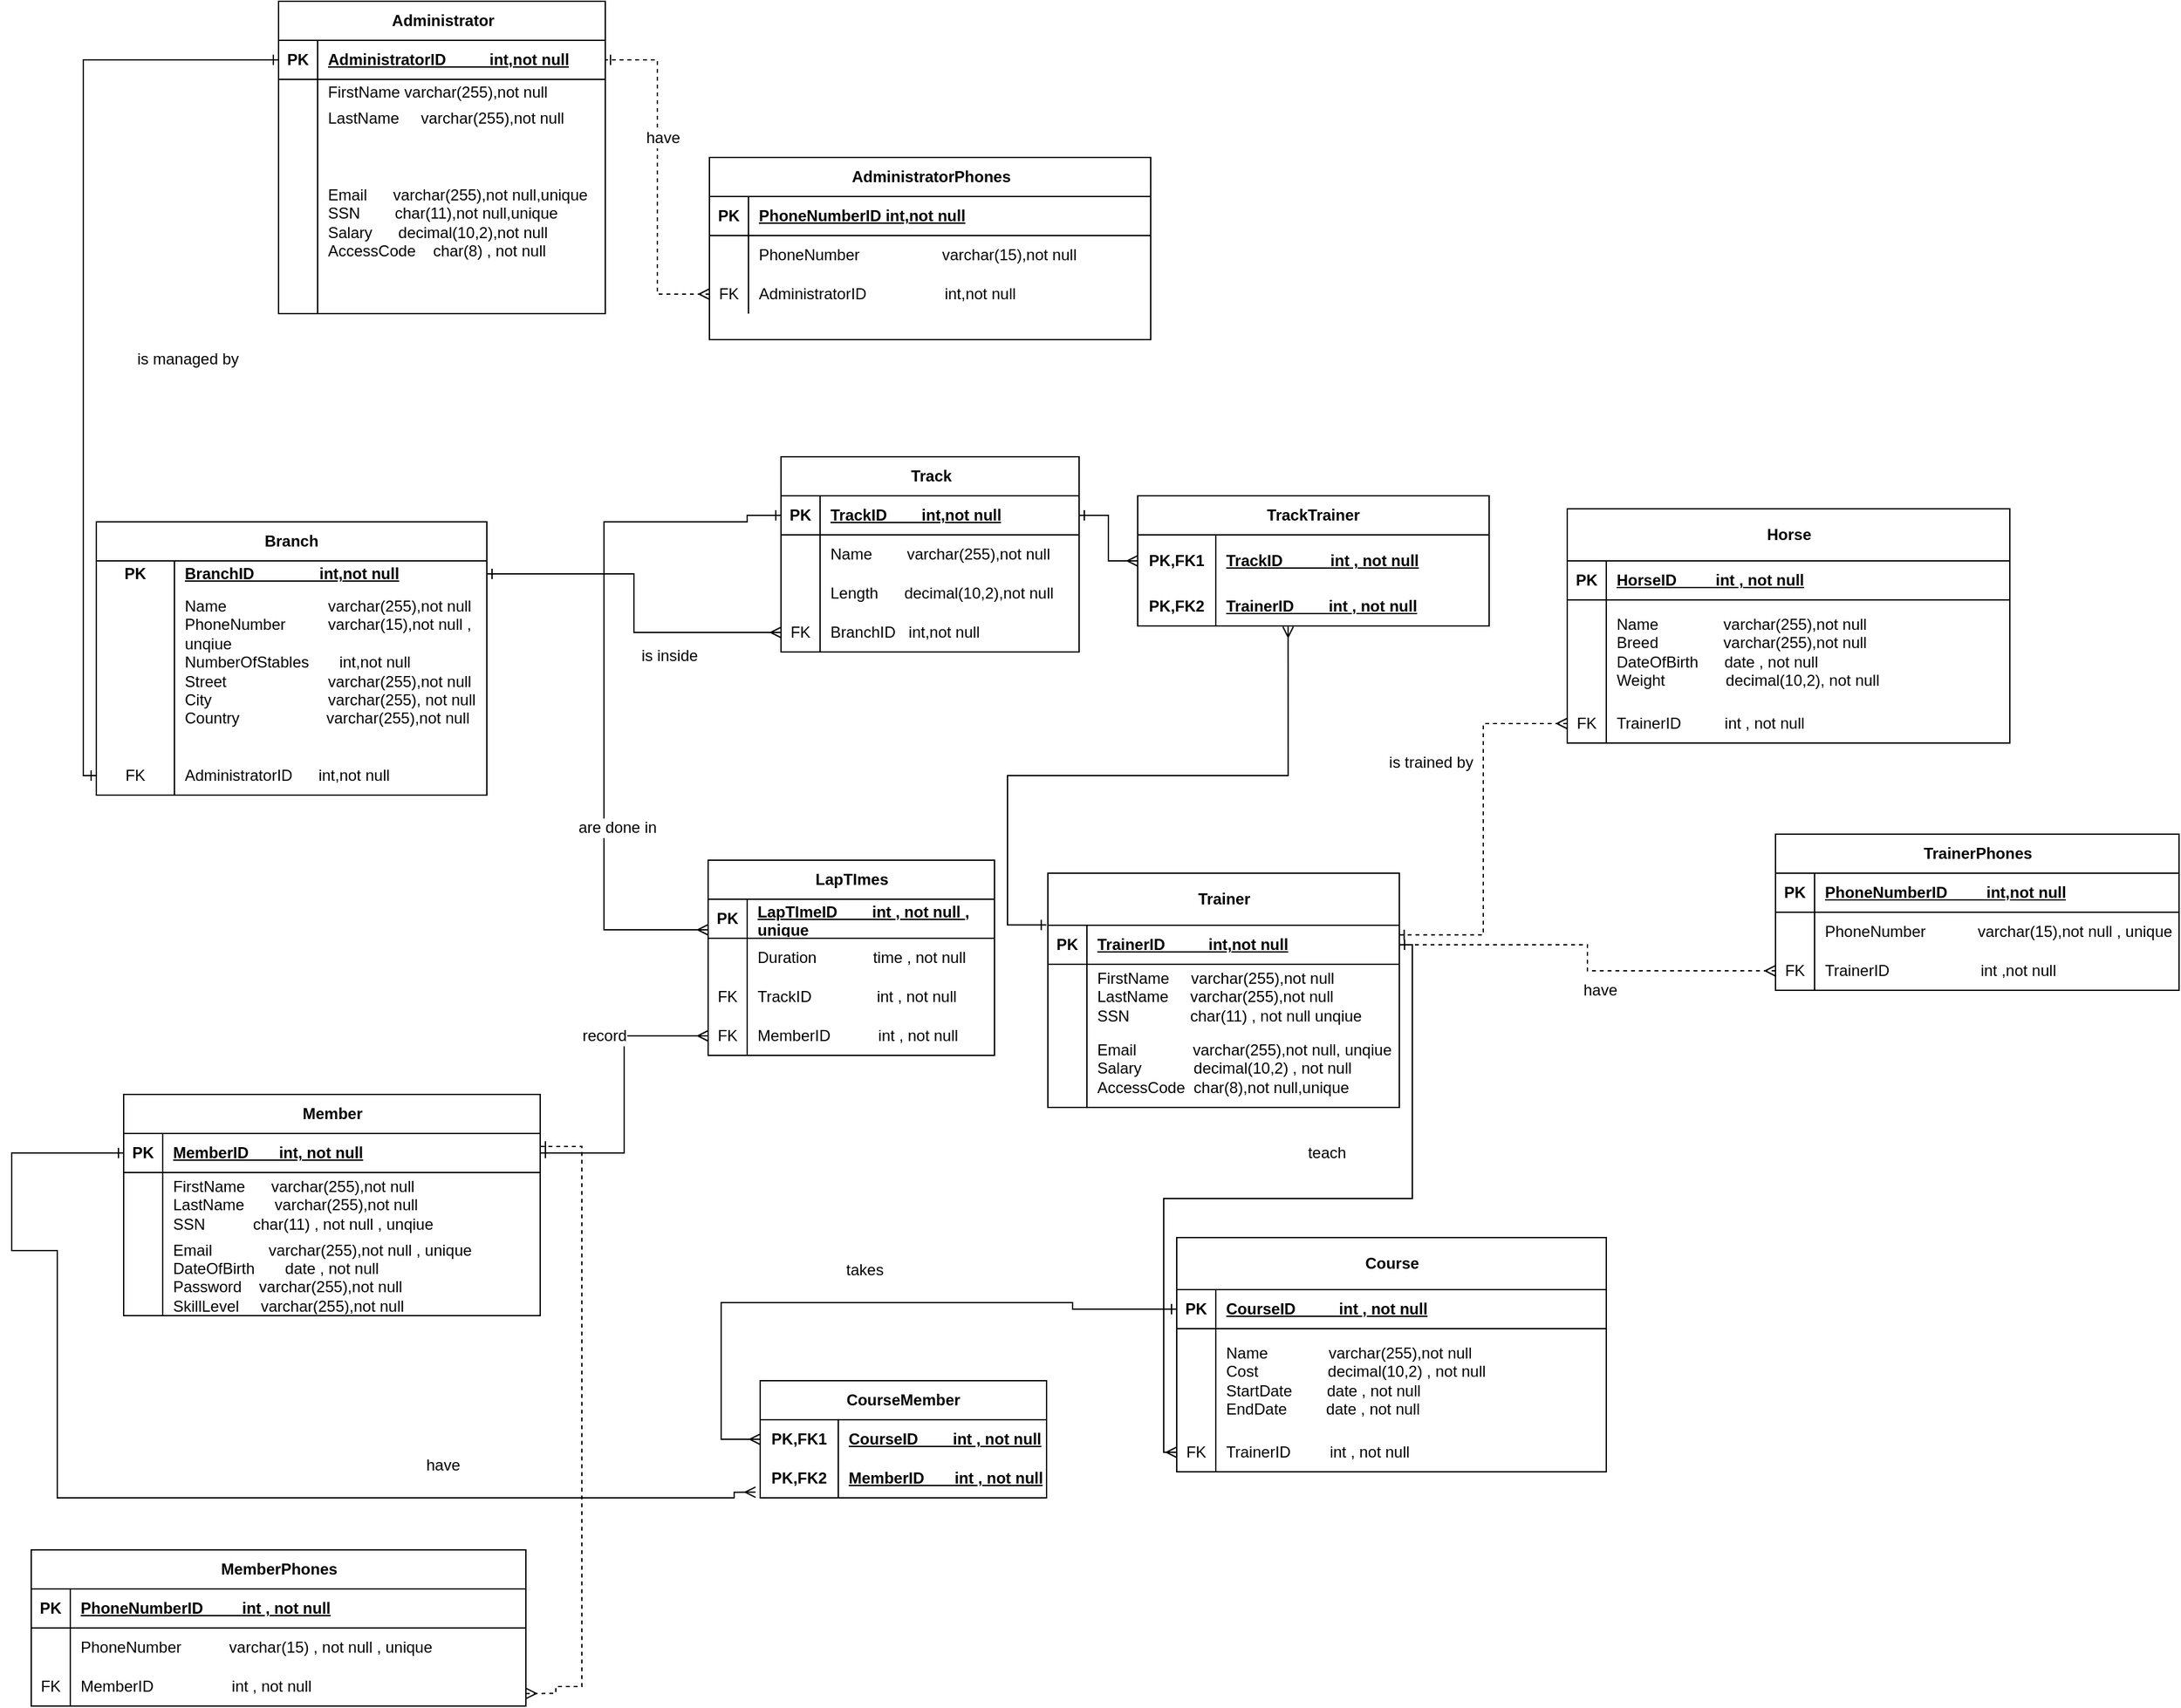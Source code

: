 <mxfile version="24.2.5" type="github" pages="2">
  <diagram id="R2lEEEUBdFMjLlhIrx00" name="Page-1">
    <mxGraphModel dx="3948" dy="2271" grid="1" gridSize="10" guides="1" tooltips="1" connect="1" arrows="1" fold="1" page="1" pageScale="1" pageWidth="850" pageHeight="1100" math="0" shadow="0" extFonts="Permanent Marker^https://fonts.googleapis.com/css?family=Permanent+Marker">
      <root>
        <mxCell id="0" />
        <mxCell id="1" parent="0" />
        <mxCell id="lIeaWctdQhIaVMJy9jY4-14" value="&lt;font face=&quot;Helvetica&quot;&gt;Branch&lt;/font&gt;" style="shape=table;startSize=30;container=1;collapsible=1;childLayout=tableLayout;fixedRows=1;rowLines=0;fontStyle=1;align=center;resizeLast=1;html=1;whiteSpace=wrap;" parent="1" vertex="1">
          <mxGeometry x="-920" y="50" width="300" height="210" as="geometry" />
        </mxCell>
        <mxCell id="lIeaWctdQhIaVMJy9jY4-15" value="" style="shape=tableRow;horizontal=0;startSize=0;swimlaneHead=0;swimlaneBody=0;fillColor=none;collapsible=0;dropTarget=0;points=[[0,0.5],[1,0.5]];portConstraint=eastwest;top=0;left=0;right=0;bottom=0;html=1;" parent="lIeaWctdQhIaVMJy9jY4-14" vertex="1">
          <mxGeometry y="30" width="300" height="20" as="geometry" />
        </mxCell>
        <mxCell id="lIeaWctdQhIaVMJy9jY4-16" value="PK" style="shape=partialRectangle;connectable=0;fillColor=none;top=0;left=0;bottom=0;right=0;fontStyle=1;overflow=hidden;html=1;whiteSpace=wrap;" parent="lIeaWctdQhIaVMJy9jY4-15" vertex="1">
          <mxGeometry width="60" height="20" as="geometry">
            <mxRectangle width="60" height="20" as="alternateBounds" />
          </mxGeometry>
        </mxCell>
        <mxCell id="lIeaWctdQhIaVMJy9jY4-17" value="&lt;code&gt;&lt;font face=&quot;Helvetica&quot;&gt;BranchID&amp;nbsp;&amp;nbsp;&amp;nbsp;&amp;nbsp;&amp;nbsp;&amp;nbsp;&amp;nbsp;&amp;nbsp;&amp;nbsp;&amp;nbsp;&amp;nbsp;&amp;nbsp;&amp;nbsp;&amp;nbsp; int,not null&lt;/font&gt;&lt;/code&gt;" style="shape=partialRectangle;connectable=0;fillColor=none;top=0;left=0;bottom=0;right=0;align=left;spacingLeft=6;fontStyle=5;overflow=hidden;html=1;whiteSpace=wrap;" parent="lIeaWctdQhIaVMJy9jY4-15" vertex="1">
          <mxGeometry x="60" width="240" height="20" as="geometry">
            <mxRectangle width="240" height="20" as="alternateBounds" />
          </mxGeometry>
        </mxCell>
        <mxCell id="lIeaWctdQhIaVMJy9jY4-21" value="" style="shape=tableRow;horizontal=0;startSize=0;swimlaneHead=0;swimlaneBody=0;fillColor=none;collapsible=0;dropTarget=0;points=[[0,0.5],[1,0.5]];portConstraint=eastwest;top=0;left=0;right=0;bottom=0;html=1;" parent="lIeaWctdQhIaVMJy9jY4-14" vertex="1">
          <mxGeometry y="50" width="300" height="130" as="geometry" />
        </mxCell>
        <mxCell id="lIeaWctdQhIaVMJy9jY4-22" value="" style="shape=partialRectangle;connectable=0;fillColor=none;top=0;left=0;bottom=0;right=0;editable=1;overflow=hidden;html=1;whiteSpace=wrap;" parent="lIeaWctdQhIaVMJy9jY4-21" vertex="1">
          <mxGeometry width="60" height="130" as="geometry">
            <mxRectangle width="60" height="130" as="alternateBounds" />
          </mxGeometry>
        </mxCell>
        <mxCell id="lIeaWctdQhIaVMJy9jY4-23" value="&lt;div&gt;&lt;font face=&quot;Helvetica&quot;&gt;Name&amp;nbsp;&amp;nbsp;&amp;nbsp;&amp;nbsp;&amp;nbsp;&amp;nbsp;&amp;nbsp;&amp;nbsp; &lt;span style=&quot;white-space: pre;&quot;&gt;&#x9;&lt;/span&gt;&lt;span style=&quot;white-space: pre;&quot;&gt;&#x9; &lt;/span&gt;varchar(255),not null&lt;br&gt;&lt;/font&gt;&lt;/div&gt;&lt;div&gt;&lt;font face=&quot;Helvetica&quot;&gt;PhoneNumber &lt;span style=&quot;white-space: pre;&quot;&gt;&#x9;&lt;/span&gt; varchar(15),not null , unqiue&lt;br&gt;&lt;/font&gt;&lt;/div&gt;&lt;div&gt;&lt;font face=&quot;6crzi80NNjnnT6Y-nknp&quot;&gt;NumberOfStables&amp;nbsp;&amp;nbsp;&amp;nbsp;&amp;nbsp;&amp;nbsp;&amp;nbsp; int,not null&lt;br&gt;&lt;/font&gt;&lt;/div&gt;&lt;div&gt;&lt;font face=&quot;6crzi80NNjnnT6Y-nknp&quot;&gt;Street&amp;nbsp;&amp;nbsp;&amp;nbsp;&amp;nbsp;&amp;nbsp;&amp;nbsp;&amp;nbsp;&amp;nbsp; &amp;nbsp; &amp;nbsp; &amp;nbsp; &amp;nbsp;&amp;nbsp;&lt;span style=&quot;white-space: pre;&quot;&gt;&#x9;&lt;/span&gt; varchar(255),not null&lt;br&gt;&lt;/font&gt;&lt;/div&gt;&lt;div&gt;&lt;font face=&quot;6crzi80NNjnnT6Y-nknp&quot;&gt;City&amp;nbsp;&amp;nbsp;&amp;nbsp;&amp;nbsp;&amp;nbsp;&amp;nbsp;&amp;nbsp;&amp;nbsp;&amp;nbsp;&amp;nbsp;&amp;nbsp;&amp;nbsp;&amp;nbsp;&amp;nbsp;&amp;nbsp;&amp;nbsp;&amp;nbsp;&amp;nbsp;&amp;nbsp;&amp;nbsp;&lt;span style=&quot;white-space: pre;&quot;&gt;&#x9;&lt;/span&gt; varchar(255), not null&lt;br&gt;&lt;/font&gt;&lt;/div&gt;&lt;div&gt;&lt;font face=&quot;6crzi80NNjnnT6Y-nknp&quot;&gt;Country&amp;nbsp;&amp;nbsp;&amp;nbsp;&amp;nbsp;&amp;nbsp;&amp;nbsp;&amp;nbsp;&amp;nbsp;&amp;nbsp;&amp;nbsp;&amp;nbsp;&amp;nbsp;&amp;nbsp;&amp;nbsp;&amp;nbsp;&amp;nbsp;&amp;nbsp;&amp;nbsp;&amp;nbsp; varchar(255),not null&lt;br&gt;&lt;/font&gt;&lt;/div&gt;&lt;div&gt;&lt;font face=&quot;6crzi80NNjnnT6Y-nknp&quot;&gt;&lt;br&gt;&lt;/font&gt;&lt;/div&gt;" style="shape=partialRectangle;connectable=0;fillColor=none;top=0;left=0;bottom=0;right=0;align=left;spacingLeft=6;overflow=hidden;html=1;whiteSpace=wrap;" parent="lIeaWctdQhIaVMJy9jY4-21" vertex="1">
          <mxGeometry x="60" width="240" height="130" as="geometry">
            <mxRectangle width="240" height="130" as="alternateBounds" />
          </mxGeometry>
        </mxCell>
        <mxCell id="lIeaWctdQhIaVMJy9jY4-24" value="" style="shape=tableRow;horizontal=0;startSize=0;swimlaneHead=0;swimlaneBody=0;fillColor=none;collapsible=0;dropTarget=0;points=[[0,0.5],[1,0.5]];portConstraint=eastwest;top=0;left=0;right=0;bottom=0;html=1;" parent="lIeaWctdQhIaVMJy9jY4-14" vertex="1">
          <mxGeometry y="180" width="300" height="30" as="geometry" />
        </mxCell>
        <mxCell id="lIeaWctdQhIaVMJy9jY4-25" value="FK" style="shape=partialRectangle;connectable=0;fillColor=none;top=0;left=0;bottom=0;right=0;editable=1;overflow=hidden;html=1;whiteSpace=wrap;" parent="lIeaWctdQhIaVMJy9jY4-24" vertex="1">
          <mxGeometry width="60" height="30" as="geometry">
            <mxRectangle width="60" height="30" as="alternateBounds" />
          </mxGeometry>
        </mxCell>
        <mxCell id="lIeaWctdQhIaVMJy9jY4-26" value="&lt;code&gt;&lt;font face=&quot;Helvetica&quot;&gt;AdministratorID&amp;nbsp;&amp;nbsp;&amp;nbsp;&amp;nbsp;&amp;nbsp; int,not null&lt;br&gt;&lt;/font&gt;&lt;/code&gt;" style="shape=partialRectangle;connectable=0;fillColor=none;top=0;left=0;bottom=0;right=0;align=left;spacingLeft=6;overflow=hidden;html=1;whiteSpace=wrap;" parent="lIeaWctdQhIaVMJy9jY4-24" vertex="1">
          <mxGeometry x="60" width="240" height="30" as="geometry">
            <mxRectangle width="240" height="30" as="alternateBounds" />
          </mxGeometry>
        </mxCell>
        <mxCell id="lIeaWctdQhIaVMJy9jY4-27" value="Administrator" style="shape=table;startSize=30;container=1;collapsible=1;childLayout=tableLayout;fixedRows=1;rowLines=0;fontStyle=1;align=center;resizeLast=1;html=1;" parent="1" vertex="1">
          <mxGeometry x="-780" y="-350" width="251" height="240" as="geometry" />
        </mxCell>
        <mxCell id="lIeaWctdQhIaVMJy9jY4-28" value="" style="shape=tableRow;horizontal=0;startSize=0;swimlaneHead=0;swimlaneBody=0;fillColor=none;collapsible=0;dropTarget=0;points=[[0,0.5],[1,0.5]];portConstraint=eastwest;top=0;left=0;right=0;bottom=1;" parent="lIeaWctdQhIaVMJy9jY4-27" vertex="1">
          <mxGeometry y="30" width="251" height="30" as="geometry" />
        </mxCell>
        <mxCell id="lIeaWctdQhIaVMJy9jY4-29" value="PK" style="shape=partialRectangle;connectable=0;fillColor=none;top=0;left=0;bottom=0;right=0;fontStyle=1;overflow=hidden;whiteSpace=wrap;html=1;" parent="lIeaWctdQhIaVMJy9jY4-28" vertex="1">
          <mxGeometry width="30" height="30" as="geometry">
            <mxRectangle width="30" height="30" as="alternateBounds" />
          </mxGeometry>
        </mxCell>
        <mxCell id="lIeaWctdQhIaVMJy9jY4-30" value="AdministratorID&amp;nbsp;&amp;nbsp;&amp;nbsp;&amp;nbsp;&amp;nbsp;&amp;nbsp;&amp;nbsp;&amp;nbsp;&amp;nbsp; int,not null" style="shape=partialRectangle;connectable=0;fillColor=none;top=0;left=0;bottom=0;right=0;align=left;spacingLeft=6;fontStyle=5;overflow=hidden;whiteSpace=wrap;html=1;" parent="lIeaWctdQhIaVMJy9jY4-28" vertex="1">
          <mxGeometry x="30" width="221" height="30" as="geometry">
            <mxRectangle width="221" height="30" as="alternateBounds" />
          </mxGeometry>
        </mxCell>
        <mxCell id="lIeaWctdQhIaVMJy9jY4-31" value="" style="shape=tableRow;horizontal=0;startSize=0;swimlaneHead=0;swimlaneBody=0;fillColor=none;collapsible=0;dropTarget=0;points=[[0,0.5],[1,0.5]];portConstraint=eastwest;top=0;left=0;right=0;bottom=0;" parent="lIeaWctdQhIaVMJy9jY4-27" vertex="1">
          <mxGeometry y="60" width="251" height="20" as="geometry" />
        </mxCell>
        <mxCell id="lIeaWctdQhIaVMJy9jY4-32" value="" style="shape=partialRectangle;connectable=0;fillColor=none;top=0;left=0;bottom=0;right=0;editable=1;overflow=hidden;whiteSpace=wrap;html=1;" parent="lIeaWctdQhIaVMJy9jY4-31" vertex="1">
          <mxGeometry width="30" height="20" as="geometry">
            <mxRectangle width="30" height="20" as="alternateBounds" />
          </mxGeometry>
        </mxCell>
        <mxCell id="lIeaWctdQhIaVMJy9jY4-33" value="FirstName varchar(255),not null" style="shape=partialRectangle;connectable=0;fillColor=none;top=0;left=0;bottom=0;right=0;align=left;spacingLeft=6;overflow=hidden;whiteSpace=wrap;html=1;" parent="lIeaWctdQhIaVMJy9jY4-31" vertex="1">
          <mxGeometry x="30" width="221" height="20" as="geometry">
            <mxRectangle width="221" height="20" as="alternateBounds" />
          </mxGeometry>
        </mxCell>
        <mxCell id="lIeaWctdQhIaVMJy9jY4-34" value="" style="shape=tableRow;horizontal=0;startSize=0;swimlaneHead=0;swimlaneBody=0;fillColor=none;collapsible=0;dropTarget=0;points=[[0,0.5],[1,0.5]];portConstraint=eastwest;top=0;left=0;right=0;bottom=0;" parent="lIeaWctdQhIaVMJy9jY4-27" vertex="1">
          <mxGeometry y="80" width="251" height="20" as="geometry" />
        </mxCell>
        <mxCell id="lIeaWctdQhIaVMJy9jY4-35" value="" style="shape=partialRectangle;connectable=0;fillColor=none;top=0;left=0;bottom=0;right=0;editable=1;overflow=hidden;whiteSpace=wrap;html=1;" parent="lIeaWctdQhIaVMJy9jY4-34" vertex="1">
          <mxGeometry width="30" height="20" as="geometry">
            <mxRectangle width="30" height="20" as="alternateBounds" />
          </mxGeometry>
        </mxCell>
        <mxCell id="lIeaWctdQhIaVMJy9jY4-36" value="LastName&amp;nbsp;&amp;nbsp;&amp;nbsp;&amp;nbsp; varchar(255),not null" style="shape=partialRectangle;connectable=0;fillColor=none;top=0;left=0;bottom=0;right=0;align=left;spacingLeft=6;overflow=hidden;whiteSpace=wrap;html=1;" parent="lIeaWctdQhIaVMJy9jY4-34" vertex="1">
          <mxGeometry x="30" width="221" height="20" as="geometry">
            <mxRectangle width="221" height="20" as="alternateBounds" />
          </mxGeometry>
        </mxCell>
        <mxCell id="lIeaWctdQhIaVMJy9jY4-37" value="" style="shape=tableRow;horizontal=0;startSize=0;swimlaneHead=0;swimlaneBody=0;fillColor=none;collapsible=0;dropTarget=0;points=[[0,0.5],[1,0.5]];portConstraint=eastwest;top=0;left=0;right=0;bottom=0;" parent="lIeaWctdQhIaVMJy9jY4-27" vertex="1">
          <mxGeometry y="100" width="251" height="140" as="geometry" />
        </mxCell>
        <mxCell id="lIeaWctdQhIaVMJy9jY4-38" value="" style="shape=partialRectangle;connectable=0;fillColor=none;top=0;left=0;bottom=0;right=0;editable=1;overflow=hidden;whiteSpace=wrap;html=1;" parent="lIeaWctdQhIaVMJy9jY4-37" vertex="1">
          <mxGeometry width="30" height="140" as="geometry">
            <mxRectangle width="30" height="140" as="alternateBounds" />
          </mxGeometry>
        </mxCell>
        <mxCell id="lIeaWctdQhIaVMJy9jY4-39" value="&lt;div&gt;Email&amp;nbsp;&amp;nbsp;&amp;nbsp;&amp;nbsp;&amp;nbsp; varchar(255),not null,unique&lt;br&gt;&lt;/div&gt;&lt;div&gt;SSN&amp;nbsp;&amp;nbsp;&amp;nbsp;&amp;nbsp;&amp;nbsp;&amp;nbsp;&amp;nbsp; char(11),not null,unique&lt;br&gt;&lt;/div&gt;&lt;div&gt;Salary&amp;nbsp;&amp;nbsp;&amp;nbsp;&amp;nbsp;&amp;nbsp; decimal(10,2),not null&lt;br&gt;&lt;/div&gt;&lt;div&gt;AccessCode&amp;nbsp;&amp;nbsp;&amp;nbsp; char(8) , not null&lt;br&gt;&lt;/div&gt;" style="shape=partialRectangle;connectable=0;fillColor=none;top=0;left=0;bottom=0;right=0;align=left;spacingLeft=6;overflow=hidden;whiteSpace=wrap;html=1;" parent="lIeaWctdQhIaVMJy9jY4-37" vertex="1">
          <mxGeometry x="30" width="221" height="140" as="geometry">
            <mxRectangle width="221" height="140" as="alternateBounds" />
          </mxGeometry>
        </mxCell>
        <mxCell id="lIeaWctdQhIaVMJy9jY4-40" value="AdministratorPhones" style="shape=table;startSize=30;container=1;collapsible=1;childLayout=tableLayout;fixedRows=1;rowLines=0;fontStyle=1;align=center;resizeLast=1;html=1;" parent="1" vertex="1">
          <mxGeometry x="-449" y="-230" width="339" height="140" as="geometry" />
        </mxCell>
        <mxCell id="lIeaWctdQhIaVMJy9jY4-41" value="" style="shape=tableRow;horizontal=0;startSize=0;swimlaneHead=0;swimlaneBody=0;fillColor=none;collapsible=0;dropTarget=0;points=[[0,0.5],[1,0.5]];portConstraint=eastwest;top=0;left=0;right=0;bottom=1;" parent="lIeaWctdQhIaVMJy9jY4-40" vertex="1">
          <mxGeometry y="30" width="339" height="30" as="geometry" />
        </mxCell>
        <mxCell id="lIeaWctdQhIaVMJy9jY4-42" value="PK" style="shape=partialRectangle;connectable=0;fillColor=none;top=0;left=0;bottom=0;right=0;fontStyle=1;overflow=hidden;whiteSpace=wrap;html=1;" parent="lIeaWctdQhIaVMJy9jY4-41" vertex="1">
          <mxGeometry width="30" height="30" as="geometry">
            <mxRectangle width="30" height="30" as="alternateBounds" />
          </mxGeometry>
        </mxCell>
        <mxCell id="lIeaWctdQhIaVMJy9jY4-43" value="PhoneNumberID int,not null" style="shape=partialRectangle;connectable=0;fillColor=none;top=0;left=0;bottom=0;right=0;align=left;spacingLeft=6;fontStyle=5;overflow=hidden;whiteSpace=wrap;html=1;" parent="lIeaWctdQhIaVMJy9jY4-41" vertex="1">
          <mxGeometry x="30" width="309" height="30" as="geometry">
            <mxRectangle width="309" height="30" as="alternateBounds" />
          </mxGeometry>
        </mxCell>
        <mxCell id="lIeaWctdQhIaVMJy9jY4-44" value="" style="shape=tableRow;horizontal=0;startSize=0;swimlaneHead=0;swimlaneBody=0;fillColor=none;collapsible=0;dropTarget=0;points=[[0,0.5],[1,0.5]];portConstraint=eastwest;top=0;left=0;right=0;bottom=0;" parent="lIeaWctdQhIaVMJy9jY4-40" vertex="1">
          <mxGeometry y="60" width="339" height="30" as="geometry" />
        </mxCell>
        <mxCell id="lIeaWctdQhIaVMJy9jY4-45" value="" style="shape=partialRectangle;connectable=0;fillColor=none;top=0;left=0;bottom=0;right=0;editable=1;overflow=hidden;whiteSpace=wrap;html=1;" parent="lIeaWctdQhIaVMJy9jY4-44" vertex="1">
          <mxGeometry width="30" height="30" as="geometry">
            <mxRectangle width="30" height="30" as="alternateBounds" />
          </mxGeometry>
        </mxCell>
        <mxCell id="lIeaWctdQhIaVMJy9jY4-46" value="PhoneNumber&amp;nbsp;&amp;nbsp;&amp;nbsp;&amp;nbsp;&amp;nbsp;&amp;nbsp;&amp;nbsp;&amp;nbsp;&amp;nbsp;&amp;nbsp;&amp;nbsp;&amp;nbsp;&amp;nbsp;&amp;nbsp;&amp;nbsp;&amp;nbsp;&amp;nbsp;&amp;nbsp; varchar(15),not null" style="shape=partialRectangle;connectable=0;fillColor=none;top=0;left=0;bottom=0;right=0;align=left;spacingLeft=6;overflow=hidden;whiteSpace=wrap;html=1;" parent="lIeaWctdQhIaVMJy9jY4-44" vertex="1">
          <mxGeometry x="30" width="309" height="30" as="geometry">
            <mxRectangle width="309" height="30" as="alternateBounds" />
          </mxGeometry>
        </mxCell>
        <mxCell id="lIeaWctdQhIaVMJy9jY4-50" value="" style="shape=tableRow;horizontal=0;startSize=0;swimlaneHead=0;swimlaneBody=0;fillColor=none;collapsible=0;dropTarget=0;points=[[0,0.5],[1,0.5]];portConstraint=eastwest;top=0;left=0;right=0;bottom=0;" parent="lIeaWctdQhIaVMJy9jY4-40" vertex="1">
          <mxGeometry y="90" width="339" height="30" as="geometry" />
        </mxCell>
        <mxCell id="lIeaWctdQhIaVMJy9jY4-51" value="FK" style="shape=partialRectangle;connectable=0;fillColor=none;top=0;left=0;bottom=0;right=0;editable=1;overflow=hidden;whiteSpace=wrap;html=1;" parent="lIeaWctdQhIaVMJy9jY4-50" vertex="1">
          <mxGeometry width="30" height="30" as="geometry">
            <mxRectangle width="30" height="30" as="alternateBounds" />
          </mxGeometry>
        </mxCell>
        <mxCell id="lIeaWctdQhIaVMJy9jY4-52" value="AdministratorID&amp;nbsp;&amp;nbsp;&amp;nbsp;&amp;nbsp;&amp;nbsp;&amp;nbsp;&amp;nbsp;&amp;nbsp;&amp;nbsp;&amp;nbsp;&amp;nbsp;&amp;nbsp;&amp;nbsp;&amp;nbsp;&amp;nbsp;&amp;nbsp;&amp;nbsp; int,not null" style="shape=partialRectangle;connectable=0;fillColor=none;top=0;left=0;bottom=0;right=0;align=left;spacingLeft=6;overflow=hidden;whiteSpace=wrap;html=1;" parent="lIeaWctdQhIaVMJy9jY4-50" vertex="1">
          <mxGeometry x="30" width="309" height="30" as="geometry">
            <mxRectangle width="309" height="30" as="alternateBounds" />
          </mxGeometry>
        </mxCell>
        <mxCell id="lIeaWctdQhIaVMJy9jY4-53" value="Track" style="shape=table;startSize=30;container=1;collapsible=1;childLayout=tableLayout;fixedRows=1;rowLines=0;fontStyle=1;align=center;resizeLast=1;html=1;" parent="1" vertex="1">
          <mxGeometry x="-394" width="229" height="150" as="geometry" />
        </mxCell>
        <mxCell id="lIeaWctdQhIaVMJy9jY4-54" value="" style="shape=tableRow;horizontal=0;startSize=0;swimlaneHead=0;swimlaneBody=0;fillColor=none;collapsible=0;dropTarget=0;points=[[0,0.5],[1,0.5]];portConstraint=eastwest;top=0;left=0;right=0;bottom=1;" parent="lIeaWctdQhIaVMJy9jY4-53" vertex="1">
          <mxGeometry y="30" width="229" height="30" as="geometry" />
        </mxCell>
        <mxCell id="lIeaWctdQhIaVMJy9jY4-55" value="PK" style="shape=partialRectangle;connectable=0;fillColor=none;top=0;left=0;bottom=0;right=0;fontStyle=1;overflow=hidden;whiteSpace=wrap;html=1;" parent="lIeaWctdQhIaVMJy9jY4-54" vertex="1">
          <mxGeometry width="30" height="30" as="geometry">
            <mxRectangle width="30" height="30" as="alternateBounds" />
          </mxGeometry>
        </mxCell>
        <mxCell id="lIeaWctdQhIaVMJy9jY4-56" value="TrackID&amp;nbsp;&amp;nbsp;&amp;nbsp;&amp;nbsp;&amp;nbsp;&amp;nbsp;&amp;nbsp; int,not null" style="shape=partialRectangle;connectable=0;fillColor=none;top=0;left=0;bottom=0;right=0;align=left;spacingLeft=6;fontStyle=5;overflow=hidden;whiteSpace=wrap;html=1;" parent="lIeaWctdQhIaVMJy9jY4-54" vertex="1">
          <mxGeometry x="30" width="199" height="30" as="geometry">
            <mxRectangle width="199" height="30" as="alternateBounds" />
          </mxGeometry>
        </mxCell>
        <mxCell id="lIeaWctdQhIaVMJy9jY4-57" value="" style="shape=tableRow;horizontal=0;startSize=0;swimlaneHead=0;swimlaneBody=0;fillColor=none;collapsible=0;dropTarget=0;points=[[0,0.5],[1,0.5]];portConstraint=eastwest;top=0;left=0;right=0;bottom=0;" parent="lIeaWctdQhIaVMJy9jY4-53" vertex="1">
          <mxGeometry y="60" width="229" height="30" as="geometry" />
        </mxCell>
        <mxCell id="lIeaWctdQhIaVMJy9jY4-58" value="" style="shape=partialRectangle;connectable=0;fillColor=none;top=0;left=0;bottom=0;right=0;editable=1;overflow=hidden;whiteSpace=wrap;html=1;" parent="lIeaWctdQhIaVMJy9jY4-57" vertex="1">
          <mxGeometry width="30" height="30" as="geometry">
            <mxRectangle width="30" height="30" as="alternateBounds" />
          </mxGeometry>
        </mxCell>
        <mxCell id="lIeaWctdQhIaVMJy9jY4-59" value="Name&amp;nbsp;&amp;nbsp;&amp;nbsp;&amp;nbsp;&amp;nbsp;&amp;nbsp;&amp;nbsp; &lt;font face=&quot;6crzi80NNjnnT6Y-nknp&quot;&gt;varchar(255),not null&lt;/font&gt;" style="shape=partialRectangle;connectable=0;fillColor=none;top=0;left=0;bottom=0;right=0;align=left;spacingLeft=6;overflow=hidden;whiteSpace=wrap;html=1;" parent="lIeaWctdQhIaVMJy9jY4-57" vertex="1">
          <mxGeometry x="30" width="199" height="30" as="geometry">
            <mxRectangle width="199" height="30" as="alternateBounds" />
          </mxGeometry>
        </mxCell>
        <mxCell id="lIeaWctdQhIaVMJy9jY4-60" value="" style="shape=tableRow;horizontal=0;startSize=0;swimlaneHead=0;swimlaneBody=0;fillColor=none;collapsible=0;dropTarget=0;points=[[0,0.5],[1,0.5]];portConstraint=eastwest;top=0;left=0;right=0;bottom=0;" parent="lIeaWctdQhIaVMJy9jY4-53" vertex="1">
          <mxGeometry y="90" width="229" height="30" as="geometry" />
        </mxCell>
        <mxCell id="lIeaWctdQhIaVMJy9jY4-61" value="" style="shape=partialRectangle;connectable=0;fillColor=none;top=0;left=0;bottom=0;right=0;editable=1;overflow=hidden;whiteSpace=wrap;html=1;" parent="lIeaWctdQhIaVMJy9jY4-60" vertex="1">
          <mxGeometry width="30" height="30" as="geometry">
            <mxRectangle width="30" height="30" as="alternateBounds" />
          </mxGeometry>
        </mxCell>
        <mxCell id="lIeaWctdQhIaVMJy9jY4-62" value="Length&amp;nbsp;&amp;nbsp;&amp;nbsp;&amp;nbsp;&amp;nbsp; decimal(10,2),not null" style="shape=partialRectangle;connectable=0;fillColor=none;top=0;left=0;bottom=0;right=0;align=left;spacingLeft=6;overflow=hidden;whiteSpace=wrap;html=1;" parent="lIeaWctdQhIaVMJy9jY4-60" vertex="1">
          <mxGeometry x="30" width="199" height="30" as="geometry">
            <mxRectangle width="199" height="30" as="alternateBounds" />
          </mxGeometry>
        </mxCell>
        <mxCell id="lIeaWctdQhIaVMJy9jY4-63" value="" style="shape=tableRow;horizontal=0;startSize=0;swimlaneHead=0;swimlaneBody=0;fillColor=none;collapsible=0;dropTarget=0;points=[[0,0.5],[1,0.5]];portConstraint=eastwest;top=0;left=0;right=0;bottom=0;" parent="lIeaWctdQhIaVMJy9jY4-53" vertex="1">
          <mxGeometry y="120" width="229" height="30" as="geometry" />
        </mxCell>
        <mxCell id="lIeaWctdQhIaVMJy9jY4-64" value="FK" style="shape=partialRectangle;connectable=0;fillColor=none;top=0;left=0;bottom=0;right=0;editable=1;overflow=hidden;whiteSpace=wrap;html=1;" parent="lIeaWctdQhIaVMJy9jY4-63" vertex="1">
          <mxGeometry width="30" height="30" as="geometry">
            <mxRectangle width="30" height="30" as="alternateBounds" />
          </mxGeometry>
        </mxCell>
        <mxCell id="lIeaWctdQhIaVMJy9jY4-65" value="BranchID&amp;nbsp;&amp;nbsp; int,not null" style="shape=partialRectangle;connectable=0;fillColor=none;top=0;left=0;bottom=0;right=0;align=left;spacingLeft=6;overflow=hidden;whiteSpace=wrap;html=1;" parent="lIeaWctdQhIaVMJy9jY4-63" vertex="1">
          <mxGeometry x="30" width="199" height="30" as="geometry">
            <mxRectangle width="199" height="30" as="alternateBounds" />
          </mxGeometry>
        </mxCell>
        <mxCell id="lIeaWctdQhIaVMJy9jY4-66" value="Trainer" style="shape=table;startSize=40;container=1;collapsible=1;childLayout=tableLayout;fixedRows=1;rowLines=0;fontStyle=1;align=center;resizeLast=1;html=1;" parent="1" vertex="1">
          <mxGeometry x="-189" y="320" width="270" height="180" as="geometry" />
        </mxCell>
        <mxCell id="lIeaWctdQhIaVMJy9jY4-67" value="" style="shape=tableRow;horizontal=0;startSize=0;swimlaneHead=0;swimlaneBody=0;fillColor=none;collapsible=0;dropTarget=0;points=[[0,0.5],[1,0.5]];portConstraint=eastwest;top=0;left=0;right=0;bottom=1;" parent="lIeaWctdQhIaVMJy9jY4-66" vertex="1">
          <mxGeometry y="40" width="270" height="30" as="geometry" />
        </mxCell>
        <mxCell id="lIeaWctdQhIaVMJy9jY4-68" value="PK" style="shape=partialRectangle;connectable=0;fillColor=none;top=0;left=0;bottom=0;right=0;fontStyle=1;overflow=hidden;whiteSpace=wrap;html=1;" parent="lIeaWctdQhIaVMJy9jY4-67" vertex="1">
          <mxGeometry width="30" height="30" as="geometry">
            <mxRectangle width="30" height="30" as="alternateBounds" />
          </mxGeometry>
        </mxCell>
        <mxCell id="lIeaWctdQhIaVMJy9jY4-69" value="TrainerID&amp;nbsp;&amp;nbsp;&amp;nbsp;&amp;nbsp;&amp;nbsp;&amp;nbsp;&amp;nbsp;&amp;nbsp;&amp;nbsp; int,not null" style="shape=partialRectangle;connectable=0;fillColor=none;top=0;left=0;bottom=0;right=0;align=left;spacingLeft=6;fontStyle=5;overflow=hidden;whiteSpace=wrap;html=1;" parent="lIeaWctdQhIaVMJy9jY4-67" vertex="1">
          <mxGeometry x="30" width="240" height="30" as="geometry">
            <mxRectangle width="240" height="30" as="alternateBounds" />
          </mxGeometry>
        </mxCell>
        <mxCell id="lIeaWctdQhIaVMJy9jY4-70" value="" style="shape=tableRow;horizontal=0;startSize=0;swimlaneHead=0;swimlaneBody=0;fillColor=none;collapsible=0;dropTarget=0;points=[[0,0.5],[1,0.5]];portConstraint=eastwest;top=0;left=0;right=0;bottom=0;" parent="lIeaWctdQhIaVMJy9jY4-66" vertex="1">
          <mxGeometry y="70" width="270" height="50" as="geometry" />
        </mxCell>
        <mxCell id="lIeaWctdQhIaVMJy9jY4-71" value="" style="shape=partialRectangle;connectable=0;fillColor=none;top=0;left=0;bottom=0;right=0;editable=1;overflow=hidden;whiteSpace=wrap;html=1;" parent="lIeaWctdQhIaVMJy9jY4-70" vertex="1">
          <mxGeometry width="30" height="50" as="geometry">
            <mxRectangle width="30" height="50" as="alternateBounds" />
          </mxGeometry>
        </mxCell>
        <mxCell id="lIeaWctdQhIaVMJy9jY4-72" value="&lt;div&gt;FirstName&amp;nbsp;&amp;nbsp;&amp;nbsp;&amp;nbsp; &lt;font face=&quot;6crzi80NNjnnT6Y-nknp&quot;&gt;varchar(255),not null&lt;/font&gt;&lt;/div&gt;&lt;div&gt;LastName&amp;nbsp;&amp;nbsp;&amp;nbsp;&amp;nbsp; &lt;font face=&quot;6crzi80NNjnnT6Y-nknp&quot;&gt;varchar(255),not null&lt;/font&gt;&lt;/div&gt;&lt;div&gt;SSN&amp;nbsp;&amp;nbsp;&amp;nbsp;&amp;nbsp;&amp;nbsp;&amp;nbsp;&amp;nbsp;&amp;nbsp;&amp;nbsp;&amp;nbsp;&amp;nbsp;&amp;nbsp;&amp;nbsp; char(11) , not null unqiue&lt;br&gt;&lt;/div&gt;" style="shape=partialRectangle;connectable=0;fillColor=none;top=0;left=0;bottom=0;right=0;align=left;spacingLeft=6;overflow=hidden;whiteSpace=wrap;html=1;" parent="lIeaWctdQhIaVMJy9jY4-70" vertex="1">
          <mxGeometry x="30" width="240" height="50" as="geometry">
            <mxRectangle width="240" height="50" as="alternateBounds" />
          </mxGeometry>
        </mxCell>
        <mxCell id="lIeaWctdQhIaVMJy9jY4-73" value="" style="shape=tableRow;horizontal=0;startSize=0;swimlaneHead=0;swimlaneBody=0;fillColor=none;collapsible=0;dropTarget=0;points=[[0,0.5],[1,0.5]];portConstraint=eastwest;top=0;left=0;right=0;bottom=0;" parent="lIeaWctdQhIaVMJy9jY4-66" vertex="1">
          <mxGeometry y="120" width="270" height="60" as="geometry" />
        </mxCell>
        <mxCell id="lIeaWctdQhIaVMJy9jY4-74" value="" style="shape=partialRectangle;connectable=0;fillColor=none;top=0;left=0;bottom=0;right=0;editable=1;overflow=hidden;whiteSpace=wrap;html=1;" parent="lIeaWctdQhIaVMJy9jY4-73" vertex="1">
          <mxGeometry width="30" height="60" as="geometry">
            <mxRectangle width="30" height="60" as="alternateBounds" />
          </mxGeometry>
        </mxCell>
        <mxCell id="lIeaWctdQhIaVMJy9jY4-75" value="&lt;div&gt;Email&amp;nbsp;&amp;nbsp;&amp;nbsp;&amp;nbsp;&amp;nbsp;&amp;nbsp;&amp;nbsp;&amp;nbsp;&amp;nbsp;&amp;nbsp;&amp;nbsp;&amp;nbsp; &lt;font face=&quot;6crzi80NNjnnT6Y-nknp&quot;&gt;varchar(255),not null, unqiue&lt;br&gt;&lt;/font&gt;&lt;/div&gt;&lt;div&gt;Salary&amp;nbsp;&amp;nbsp;&amp;nbsp;&amp;nbsp;&amp;nbsp;&amp;nbsp;&amp;nbsp;&amp;nbsp; &amp;nbsp;&amp;nbsp; decimal(10,2) , not null&lt;br&gt;&lt;/div&gt;&lt;div&gt;AccessCode&amp;nbsp; &lt;font face=&quot;6crzi80NNjnnT6Y-nknp&quot;&gt;char(8),not null,unique&lt;/font&gt;&lt;/div&gt;" style="shape=partialRectangle;connectable=0;fillColor=none;top=0;left=0;bottom=0;right=0;align=left;spacingLeft=6;overflow=hidden;whiteSpace=wrap;html=1;" parent="lIeaWctdQhIaVMJy9jY4-73" vertex="1">
          <mxGeometry x="30" width="240" height="60" as="geometry">
            <mxRectangle width="240" height="60" as="alternateBounds" />
          </mxGeometry>
        </mxCell>
        <mxCell id="lIeaWctdQhIaVMJy9jY4-79" value="TrainerPhones" style="shape=table;startSize=30;container=1;collapsible=1;childLayout=tableLayout;fixedRows=1;rowLines=0;fontStyle=1;align=center;resizeLast=1;html=1;" parent="1" vertex="1">
          <mxGeometry x="370" y="290" width="310" height="120" as="geometry" />
        </mxCell>
        <mxCell id="lIeaWctdQhIaVMJy9jY4-80" value="" style="shape=tableRow;horizontal=0;startSize=0;swimlaneHead=0;swimlaneBody=0;fillColor=none;collapsible=0;dropTarget=0;points=[[0,0.5],[1,0.5]];portConstraint=eastwest;top=0;left=0;right=0;bottom=1;" parent="lIeaWctdQhIaVMJy9jY4-79" vertex="1">
          <mxGeometry y="30" width="310" height="30" as="geometry" />
        </mxCell>
        <mxCell id="lIeaWctdQhIaVMJy9jY4-81" value="PK" style="shape=partialRectangle;connectable=0;fillColor=none;top=0;left=0;bottom=0;right=0;fontStyle=1;overflow=hidden;whiteSpace=wrap;html=1;" parent="lIeaWctdQhIaVMJy9jY4-80" vertex="1">
          <mxGeometry width="30" height="30" as="geometry">
            <mxRectangle width="30" height="30" as="alternateBounds" />
          </mxGeometry>
        </mxCell>
        <mxCell id="lIeaWctdQhIaVMJy9jY4-82" value="PhoneNumberID&amp;nbsp;&amp;nbsp;&amp;nbsp;&amp;nbsp;&amp;nbsp;&amp;nbsp;&amp;nbsp;&amp;nbsp; int,not null" style="shape=partialRectangle;connectable=0;fillColor=none;top=0;left=0;bottom=0;right=0;align=left;spacingLeft=6;fontStyle=5;overflow=hidden;whiteSpace=wrap;html=1;" parent="lIeaWctdQhIaVMJy9jY4-80" vertex="1">
          <mxGeometry x="30" width="280" height="30" as="geometry">
            <mxRectangle width="280" height="30" as="alternateBounds" />
          </mxGeometry>
        </mxCell>
        <mxCell id="lIeaWctdQhIaVMJy9jY4-83" value="" style="shape=tableRow;horizontal=0;startSize=0;swimlaneHead=0;swimlaneBody=0;fillColor=none;collapsible=0;dropTarget=0;points=[[0,0.5],[1,0.5]];portConstraint=eastwest;top=0;left=0;right=0;bottom=0;" parent="lIeaWctdQhIaVMJy9jY4-79" vertex="1">
          <mxGeometry y="60" width="310" height="30" as="geometry" />
        </mxCell>
        <mxCell id="lIeaWctdQhIaVMJy9jY4-84" value="" style="shape=partialRectangle;connectable=0;fillColor=none;top=0;left=0;bottom=0;right=0;editable=1;overflow=hidden;whiteSpace=wrap;html=1;" parent="lIeaWctdQhIaVMJy9jY4-83" vertex="1">
          <mxGeometry width="30" height="30" as="geometry">
            <mxRectangle width="30" height="30" as="alternateBounds" />
          </mxGeometry>
        </mxCell>
        <mxCell id="lIeaWctdQhIaVMJy9jY4-85" value="PhoneNumber&amp;nbsp;&amp;nbsp;&amp;nbsp;&amp;nbsp;&amp;nbsp;&amp;nbsp;&amp;nbsp;&amp;nbsp;&amp;nbsp;&amp;nbsp;&amp;nbsp; varchar(15),not null , unique" style="shape=partialRectangle;connectable=0;fillColor=none;top=0;left=0;bottom=0;right=0;align=left;spacingLeft=6;overflow=hidden;whiteSpace=wrap;html=1;" parent="lIeaWctdQhIaVMJy9jY4-83" vertex="1">
          <mxGeometry x="30" width="280" height="30" as="geometry">
            <mxRectangle width="280" height="30" as="alternateBounds" />
          </mxGeometry>
        </mxCell>
        <mxCell id="lIeaWctdQhIaVMJy9jY4-86" value="" style="shape=tableRow;horizontal=0;startSize=0;swimlaneHead=0;swimlaneBody=0;fillColor=none;collapsible=0;dropTarget=0;points=[[0,0.5],[1,0.5]];portConstraint=eastwest;top=0;left=0;right=0;bottom=0;" parent="lIeaWctdQhIaVMJy9jY4-79" vertex="1">
          <mxGeometry y="90" width="310" height="30" as="geometry" />
        </mxCell>
        <mxCell id="lIeaWctdQhIaVMJy9jY4-87" value="FK" style="shape=partialRectangle;connectable=0;fillColor=none;top=0;left=0;bottom=0;right=0;editable=1;overflow=hidden;whiteSpace=wrap;html=1;" parent="lIeaWctdQhIaVMJy9jY4-86" vertex="1">
          <mxGeometry width="30" height="30" as="geometry">
            <mxRectangle width="30" height="30" as="alternateBounds" />
          </mxGeometry>
        </mxCell>
        <mxCell id="lIeaWctdQhIaVMJy9jY4-88" value="TrainerID&amp;nbsp;&amp;nbsp;&amp;nbsp;&amp;nbsp;&amp;nbsp;&amp;nbsp;&amp;nbsp;&amp;nbsp;&amp;nbsp;&amp;nbsp;&amp;nbsp;&amp;nbsp;&amp;nbsp;&amp;nbsp;&amp;nbsp;&amp;nbsp;&amp;nbsp;&amp;nbsp;&amp;nbsp;&amp;nbsp; int ,not null" style="shape=partialRectangle;connectable=0;fillColor=none;top=0;left=0;bottom=0;right=0;align=left;spacingLeft=6;overflow=hidden;whiteSpace=wrap;html=1;" parent="lIeaWctdQhIaVMJy9jY4-86" vertex="1">
          <mxGeometry x="30" width="280" height="30" as="geometry">
            <mxRectangle width="280" height="30" as="alternateBounds" />
          </mxGeometry>
        </mxCell>
        <mxCell id="lIeaWctdQhIaVMJy9jY4-90" value="TrackTrainer" style="shape=table;startSize=30;container=1;collapsible=1;childLayout=tableLayout;fixedRows=1;rowLines=0;fontStyle=1;align=center;resizeLast=1;html=1;whiteSpace=wrap;" parent="1" vertex="1">
          <mxGeometry x="-120" y="30" width="270" height="100" as="geometry" />
        </mxCell>
        <mxCell id="lIeaWctdQhIaVMJy9jY4-91" value="" style="shape=tableRow;horizontal=0;startSize=0;swimlaneHead=0;swimlaneBody=0;fillColor=none;collapsible=0;dropTarget=0;points=[[0,0.5],[1,0.5]];portConstraint=eastwest;top=0;left=0;right=0;bottom=0;html=1;" parent="lIeaWctdQhIaVMJy9jY4-90" vertex="1">
          <mxGeometry y="30" width="270" height="40" as="geometry" />
        </mxCell>
        <mxCell id="lIeaWctdQhIaVMJy9jY4-92" value="PK,FK1" style="shape=partialRectangle;connectable=0;fillColor=none;top=0;left=0;bottom=0;right=0;fontStyle=1;overflow=hidden;html=1;whiteSpace=wrap;" parent="lIeaWctdQhIaVMJy9jY4-91" vertex="1">
          <mxGeometry width="60" height="40" as="geometry">
            <mxRectangle width="60" height="40" as="alternateBounds" />
          </mxGeometry>
        </mxCell>
        <mxCell id="lIeaWctdQhIaVMJy9jY4-93" value="TrackID&amp;nbsp;&amp;nbsp;&amp;nbsp;&amp;nbsp;&amp;nbsp;&amp;nbsp;&amp;nbsp;&amp;nbsp;&amp;nbsp;&amp;nbsp; int , not null" style="shape=partialRectangle;connectable=0;fillColor=none;top=0;left=0;bottom=0;right=0;align=left;spacingLeft=6;fontStyle=5;overflow=hidden;html=1;whiteSpace=wrap;" parent="lIeaWctdQhIaVMJy9jY4-91" vertex="1">
          <mxGeometry x="60" width="210" height="40" as="geometry">
            <mxRectangle width="210" height="40" as="alternateBounds" />
          </mxGeometry>
        </mxCell>
        <mxCell id="lIeaWctdQhIaVMJy9jY4-94" value="" style="shape=tableRow;horizontal=0;startSize=0;swimlaneHead=0;swimlaneBody=0;fillColor=none;collapsible=0;dropTarget=0;points=[[0,0.5],[1,0.5]];portConstraint=eastwest;top=0;left=0;right=0;bottom=1;html=1;" parent="lIeaWctdQhIaVMJy9jY4-90" vertex="1">
          <mxGeometry y="70" width="270" height="30" as="geometry" />
        </mxCell>
        <mxCell id="lIeaWctdQhIaVMJy9jY4-95" value="PK,FK2" style="shape=partialRectangle;connectable=0;fillColor=none;top=0;left=0;bottom=0;right=0;fontStyle=1;overflow=hidden;html=1;whiteSpace=wrap;" parent="lIeaWctdQhIaVMJy9jY4-94" vertex="1">
          <mxGeometry width="60" height="30" as="geometry">
            <mxRectangle width="60" height="30" as="alternateBounds" />
          </mxGeometry>
        </mxCell>
        <mxCell id="lIeaWctdQhIaVMJy9jY4-96" value="TrainerID&amp;nbsp;&amp;nbsp;&amp;nbsp;&amp;nbsp;&amp;nbsp;&amp;nbsp;&amp;nbsp; int , not null" style="shape=partialRectangle;connectable=0;fillColor=none;top=0;left=0;bottom=0;right=0;align=left;spacingLeft=6;fontStyle=5;overflow=hidden;html=1;whiteSpace=wrap;" parent="lIeaWctdQhIaVMJy9jY4-94" vertex="1">
          <mxGeometry x="60" width="210" height="30" as="geometry">
            <mxRectangle width="210" height="30" as="alternateBounds" />
          </mxGeometry>
        </mxCell>
        <mxCell id="lIeaWctdQhIaVMJy9jY4-103" value="MemberPhones" style="shape=table;startSize=30;container=1;collapsible=1;childLayout=tableLayout;fixedRows=1;rowLines=0;fontStyle=1;align=center;resizeLast=1;html=1;" parent="1" vertex="1">
          <mxGeometry x="-970" y="840" width="380" height="120" as="geometry" />
        </mxCell>
        <mxCell id="lIeaWctdQhIaVMJy9jY4-104" value="" style="shape=tableRow;horizontal=0;startSize=0;swimlaneHead=0;swimlaneBody=0;fillColor=none;collapsible=0;dropTarget=0;points=[[0,0.5],[1,0.5]];portConstraint=eastwest;top=0;left=0;right=0;bottom=1;" parent="lIeaWctdQhIaVMJy9jY4-103" vertex="1">
          <mxGeometry y="30" width="380" height="30" as="geometry" />
        </mxCell>
        <mxCell id="lIeaWctdQhIaVMJy9jY4-105" value="PK" style="shape=partialRectangle;connectable=0;fillColor=none;top=0;left=0;bottom=0;right=0;fontStyle=1;overflow=hidden;whiteSpace=wrap;html=1;" parent="lIeaWctdQhIaVMJy9jY4-104" vertex="1">
          <mxGeometry width="30" height="30" as="geometry">
            <mxRectangle width="30" height="30" as="alternateBounds" />
          </mxGeometry>
        </mxCell>
        <mxCell id="lIeaWctdQhIaVMJy9jY4-106" value="PhoneNumberID&amp;nbsp;&amp;nbsp;&amp;nbsp;&amp;nbsp;&amp;nbsp;&amp;nbsp;&amp;nbsp;&amp;nbsp; int , not null" style="shape=partialRectangle;connectable=0;fillColor=none;top=0;left=0;bottom=0;right=0;align=left;spacingLeft=6;fontStyle=5;overflow=hidden;whiteSpace=wrap;html=1;" parent="lIeaWctdQhIaVMJy9jY4-104" vertex="1">
          <mxGeometry x="30" width="350" height="30" as="geometry">
            <mxRectangle width="350" height="30" as="alternateBounds" />
          </mxGeometry>
        </mxCell>
        <mxCell id="lIeaWctdQhIaVMJy9jY4-107" value="" style="shape=tableRow;horizontal=0;startSize=0;swimlaneHead=0;swimlaneBody=0;fillColor=none;collapsible=0;dropTarget=0;points=[[0,0.5],[1,0.5]];portConstraint=eastwest;top=0;left=0;right=0;bottom=0;" parent="lIeaWctdQhIaVMJy9jY4-103" vertex="1">
          <mxGeometry y="60" width="380" height="30" as="geometry" />
        </mxCell>
        <mxCell id="lIeaWctdQhIaVMJy9jY4-108" value="" style="shape=partialRectangle;connectable=0;fillColor=none;top=0;left=0;bottom=0;right=0;editable=1;overflow=hidden;whiteSpace=wrap;html=1;" parent="lIeaWctdQhIaVMJy9jY4-107" vertex="1">
          <mxGeometry width="30" height="30" as="geometry">
            <mxRectangle width="30" height="30" as="alternateBounds" />
          </mxGeometry>
        </mxCell>
        <mxCell id="lIeaWctdQhIaVMJy9jY4-109" value="PhoneNumber&amp;nbsp;&amp;nbsp;&amp;nbsp;&amp;nbsp;&amp;nbsp;&amp;nbsp;&amp;nbsp;&amp;nbsp;&amp;nbsp;&amp;nbsp; varchar(15) , not null , unique" style="shape=partialRectangle;connectable=0;fillColor=none;top=0;left=0;bottom=0;right=0;align=left;spacingLeft=6;overflow=hidden;whiteSpace=wrap;html=1;" parent="lIeaWctdQhIaVMJy9jY4-107" vertex="1">
          <mxGeometry x="30" width="350" height="30" as="geometry">
            <mxRectangle width="350" height="30" as="alternateBounds" />
          </mxGeometry>
        </mxCell>
        <mxCell id="lIeaWctdQhIaVMJy9jY4-110" value="" style="shape=tableRow;horizontal=0;startSize=0;swimlaneHead=0;swimlaneBody=0;fillColor=none;collapsible=0;dropTarget=0;points=[[0,0.5],[1,0.5]];portConstraint=eastwest;top=0;left=0;right=0;bottom=0;" parent="lIeaWctdQhIaVMJy9jY4-103" vertex="1">
          <mxGeometry y="90" width="380" height="30" as="geometry" />
        </mxCell>
        <mxCell id="lIeaWctdQhIaVMJy9jY4-111" value="FK" style="shape=partialRectangle;connectable=0;fillColor=none;top=0;left=0;bottom=0;right=0;editable=1;overflow=hidden;whiteSpace=wrap;html=1;" parent="lIeaWctdQhIaVMJy9jY4-110" vertex="1">
          <mxGeometry width="30" height="30" as="geometry">
            <mxRectangle width="30" height="30" as="alternateBounds" />
          </mxGeometry>
        </mxCell>
        <mxCell id="lIeaWctdQhIaVMJy9jY4-112" value="MemberID&amp;nbsp;&amp;nbsp;&amp;nbsp;&amp;nbsp;&amp;nbsp;&amp;nbsp;&amp;nbsp;&amp;nbsp;&amp;nbsp;&amp;nbsp;&amp;nbsp;&amp;nbsp;&amp;nbsp;&amp;nbsp;&amp;nbsp;&amp;nbsp;&amp;nbsp; int , not null" style="shape=partialRectangle;connectable=0;fillColor=none;top=0;left=0;bottom=0;right=0;align=left;spacingLeft=6;overflow=hidden;whiteSpace=wrap;html=1;" parent="lIeaWctdQhIaVMJy9jY4-110" vertex="1">
          <mxGeometry x="30" width="350" height="30" as="geometry">
            <mxRectangle width="350" height="30" as="alternateBounds" />
          </mxGeometry>
        </mxCell>
        <mxCell id="lIeaWctdQhIaVMJy9jY4-126" value="Member" style="shape=table;startSize=30;container=1;collapsible=1;childLayout=tableLayout;fixedRows=1;rowLines=0;fontStyle=1;align=center;resizeLast=1;html=1;" parent="1" vertex="1">
          <mxGeometry x="-899" y="490" width="320" height="170" as="geometry" />
        </mxCell>
        <mxCell id="lIeaWctdQhIaVMJy9jY4-127" value="" style="shape=tableRow;horizontal=0;startSize=0;swimlaneHead=0;swimlaneBody=0;fillColor=none;collapsible=0;dropTarget=0;points=[[0,0.5],[1,0.5]];portConstraint=eastwest;top=0;left=0;right=0;bottom=1;" parent="lIeaWctdQhIaVMJy9jY4-126" vertex="1">
          <mxGeometry y="30" width="320" height="30" as="geometry" />
        </mxCell>
        <mxCell id="lIeaWctdQhIaVMJy9jY4-128" value="PK" style="shape=partialRectangle;connectable=0;fillColor=none;top=0;left=0;bottom=0;right=0;fontStyle=1;overflow=hidden;whiteSpace=wrap;html=1;" parent="lIeaWctdQhIaVMJy9jY4-127" vertex="1">
          <mxGeometry width="30" height="30" as="geometry">
            <mxRectangle width="30" height="30" as="alternateBounds" />
          </mxGeometry>
        </mxCell>
        <mxCell id="lIeaWctdQhIaVMJy9jY4-129" value="MemberID&amp;nbsp;&amp;nbsp;&amp;nbsp;&amp;nbsp;&amp;nbsp;&amp;nbsp; int, not null " style="shape=partialRectangle;connectable=0;fillColor=none;top=0;left=0;bottom=0;right=0;align=left;spacingLeft=6;fontStyle=5;overflow=hidden;whiteSpace=wrap;html=1;" parent="lIeaWctdQhIaVMJy9jY4-127" vertex="1">
          <mxGeometry x="30" width="290" height="30" as="geometry">
            <mxRectangle width="290" height="30" as="alternateBounds" />
          </mxGeometry>
        </mxCell>
        <mxCell id="lIeaWctdQhIaVMJy9jY4-130" value="" style="shape=tableRow;horizontal=0;startSize=0;swimlaneHead=0;swimlaneBody=0;fillColor=none;collapsible=0;dropTarget=0;points=[[0,0.5],[1,0.5]];portConstraint=eastwest;top=0;left=0;right=0;bottom=0;" parent="lIeaWctdQhIaVMJy9jY4-126" vertex="1">
          <mxGeometry y="60" width="320" height="50" as="geometry" />
        </mxCell>
        <mxCell id="lIeaWctdQhIaVMJy9jY4-131" value="" style="shape=partialRectangle;connectable=0;fillColor=none;top=0;left=0;bottom=0;right=0;editable=1;overflow=hidden;whiteSpace=wrap;html=1;" parent="lIeaWctdQhIaVMJy9jY4-130" vertex="1">
          <mxGeometry width="30" height="50" as="geometry">
            <mxRectangle width="30" height="50" as="alternateBounds" />
          </mxGeometry>
        </mxCell>
        <mxCell id="lIeaWctdQhIaVMJy9jY4-132" value="&lt;div&gt;FirstName&amp;nbsp;&amp;nbsp;&amp;nbsp;&amp;nbsp;&amp;nbsp; &lt;font face=&quot;6crzi80NNjnnT6Y-nknp&quot;&gt;varchar(255),not null&lt;/font&gt;&lt;/div&gt;&lt;div&gt;LastName&amp;nbsp;&amp;nbsp;&amp;nbsp;&amp;nbsp;&amp;nbsp;&amp;nbsp; &lt;font face=&quot;6crzi80NNjnnT6Y-nknp&quot;&gt;varchar(255),not null&lt;/font&gt;&lt;/div&gt;&lt;div&gt;SSN&amp;nbsp;&amp;nbsp;&amp;nbsp;&amp;nbsp;&amp;nbsp;&amp;nbsp;&amp;nbsp;&amp;nbsp;&amp;nbsp;&amp;nbsp; char(11) , not null , unqiue&lt;br&gt;&lt;/div&gt;" style="shape=partialRectangle;connectable=0;fillColor=none;top=0;left=0;bottom=0;right=0;align=left;spacingLeft=6;overflow=hidden;whiteSpace=wrap;html=1;" parent="lIeaWctdQhIaVMJy9jY4-130" vertex="1">
          <mxGeometry x="30" width="290" height="50" as="geometry">
            <mxRectangle width="290" height="50" as="alternateBounds" />
          </mxGeometry>
        </mxCell>
        <mxCell id="lIeaWctdQhIaVMJy9jY4-133" value="" style="shape=tableRow;horizontal=0;startSize=0;swimlaneHead=0;swimlaneBody=0;fillColor=none;collapsible=0;dropTarget=0;points=[[0,0.5],[1,0.5]];portConstraint=eastwest;top=0;left=0;right=0;bottom=0;" parent="lIeaWctdQhIaVMJy9jY4-126" vertex="1">
          <mxGeometry y="110" width="320" height="60" as="geometry" />
        </mxCell>
        <mxCell id="lIeaWctdQhIaVMJy9jY4-134" value="" style="shape=partialRectangle;connectable=0;fillColor=none;top=0;left=0;bottom=0;right=0;editable=1;overflow=hidden;whiteSpace=wrap;html=1;" parent="lIeaWctdQhIaVMJy9jY4-133" vertex="1">
          <mxGeometry width="30" height="60" as="geometry">
            <mxRectangle width="30" height="60" as="alternateBounds" />
          </mxGeometry>
        </mxCell>
        <mxCell id="lIeaWctdQhIaVMJy9jY4-135" value="&lt;div&gt;Email&amp;nbsp;&amp;nbsp;&amp;nbsp;&amp;nbsp;&amp;nbsp;&amp;nbsp;&amp;nbsp;&amp;nbsp;&amp;nbsp;&amp;nbsp;&amp;nbsp;&amp;nbsp; &lt;font face=&quot;6crzi80NNjnnT6Y-nknp&quot;&gt;varchar(255),not null , unique &lt;br&gt;&lt;/font&gt;&lt;/div&gt;&lt;div&gt;DateOfBirth&amp;nbsp;&amp;nbsp;&amp;nbsp;&amp;nbsp;&amp;nbsp;&amp;nbsp; date , not null &lt;br&gt;&lt;/div&gt;&lt;div&gt;Password&amp;nbsp;&amp;nbsp;&amp;nbsp; &lt;font face=&quot;6crzi80NNjnnT6Y-nknp&quot;&gt;varchar(255),not null&lt;/font&gt;&lt;/div&gt;&lt;div&gt;SkillLevel&amp;nbsp;&amp;nbsp;&amp;nbsp;&amp;nbsp; &lt;font face=&quot;6crzi80NNjnnT6Y-nknp&quot;&gt;varchar(255),not null&lt;/font&gt;&lt;/div&gt;" style="shape=partialRectangle;connectable=0;fillColor=none;top=0;left=0;bottom=0;right=0;align=left;spacingLeft=6;overflow=hidden;whiteSpace=wrap;html=1;" parent="lIeaWctdQhIaVMJy9jY4-133" vertex="1">
          <mxGeometry x="30" width="290" height="60" as="geometry">
            <mxRectangle width="290" height="60" as="alternateBounds" />
          </mxGeometry>
        </mxCell>
        <mxCell id="lIeaWctdQhIaVMJy9jY4-136" value="Horse" style="shape=table;startSize=40;container=1;collapsible=1;childLayout=tableLayout;fixedRows=1;rowLines=0;fontStyle=1;align=center;resizeLast=1;html=1;" parent="1" vertex="1">
          <mxGeometry x="210" y="40" width="340" height="180" as="geometry" />
        </mxCell>
        <mxCell id="lIeaWctdQhIaVMJy9jY4-137" value="" style="shape=tableRow;horizontal=0;startSize=0;swimlaneHead=0;swimlaneBody=0;fillColor=none;collapsible=0;dropTarget=0;points=[[0,0.5],[1,0.5]];portConstraint=eastwest;top=0;left=0;right=0;bottom=1;" parent="lIeaWctdQhIaVMJy9jY4-136" vertex="1">
          <mxGeometry y="40" width="340" height="30" as="geometry" />
        </mxCell>
        <mxCell id="lIeaWctdQhIaVMJy9jY4-138" value="PK" style="shape=partialRectangle;connectable=0;fillColor=none;top=0;left=0;bottom=0;right=0;fontStyle=1;overflow=hidden;whiteSpace=wrap;html=1;" parent="lIeaWctdQhIaVMJy9jY4-137" vertex="1">
          <mxGeometry width="30" height="30" as="geometry">
            <mxRectangle width="30" height="30" as="alternateBounds" />
          </mxGeometry>
        </mxCell>
        <mxCell id="lIeaWctdQhIaVMJy9jY4-139" value="HorseID&amp;nbsp;&amp;nbsp;&amp;nbsp;&amp;nbsp;&amp;nbsp;&amp;nbsp;&amp;nbsp;&amp;nbsp; int , not null" style="shape=partialRectangle;connectable=0;fillColor=none;top=0;left=0;bottom=0;right=0;align=left;spacingLeft=6;fontStyle=5;overflow=hidden;whiteSpace=wrap;html=1;" parent="lIeaWctdQhIaVMJy9jY4-137" vertex="1">
          <mxGeometry x="30" width="310" height="30" as="geometry">
            <mxRectangle width="310" height="30" as="alternateBounds" />
          </mxGeometry>
        </mxCell>
        <mxCell id="lIeaWctdQhIaVMJy9jY4-140" value="" style="shape=tableRow;horizontal=0;startSize=0;swimlaneHead=0;swimlaneBody=0;fillColor=none;collapsible=0;dropTarget=0;points=[[0,0.5],[1,0.5]];portConstraint=eastwest;top=0;left=0;right=0;bottom=0;" parent="lIeaWctdQhIaVMJy9jY4-136" vertex="1">
          <mxGeometry y="70" width="340" height="80" as="geometry" />
        </mxCell>
        <mxCell id="lIeaWctdQhIaVMJy9jY4-141" value="" style="shape=partialRectangle;connectable=0;fillColor=none;top=0;left=0;bottom=0;right=0;editable=1;overflow=hidden;whiteSpace=wrap;html=1;" parent="lIeaWctdQhIaVMJy9jY4-140" vertex="1">
          <mxGeometry width="30" height="80" as="geometry">
            <mxRectangle width="30" height="80" as="alternateBounds" />
          </mxGeometry>
        </mxCell>
        <mxCell id="lIeaWctdQhIaVMJy9jY4-142" value="&lt;div&gt;Name&amp;nbsp;&amp;nbsp;&amp;nbsp;&amp;nbsp;&amp;nbsp;&amp;nbsp;&amp;nbsp;&amp;nbsp;&amp;nbsp;&amp;nbsp;&amp;nbsp;&amp;nbsp;&amp;nbsp;&amp;nbsp; &lt;font face=&quot;6crzi80NNjnnT6Y-nknp&quot;&gt;varchar(255),not null &lt;br&gt;&lt;/font&gt;&lt;/div&gt;&lt;div&gt;Breed&amp;nbsp;&amp;nbsp;&amp;nbsp;&amp;nbsp;&amp;nbsp;&amp;nbsp;&amp;nbsp;&amp;nbsp;&amp;nbsp;&amp;nbsp;&amp;nbsp;&amp;nbsp;&amp;nbsp;&amp;nbsp; &lt;font face=&quot;6crzi80NNjnnT6Y-nknp&quot;&gt;varchar(255),not null &lt;br&gt;&lt;/font&gt;&lt;/div&gt;&lt;div&gt;DateOfBirth&amp;nbsp;&amp;nbsp;&amp;nbsp;&amp;nbsp;&amp;nbsp; date , not null&lt;br&gt;&lt;/div&gt;&lt;div&gt;Weight&amp;nbsp;&amp;nbsp;&amp;nbsp;&amp;nbsp;&amp;nbsp;&amp;nbsp;&amp;nbsp;&amp;nbsp;&amp;nbsp;&amp;nbsp;&amp;nbsp;&amp;nbsp;&amp;nbsp; decimal(10,2), not null&lt;br&gt;&lt;/div&gt;" style="shape=partialRectangle;connectable=0;fillColor=none;top=0;left=0;bottom=0;right=0;align=left;spacingLeft=6;overflow=hidden;whiteSpace=wrap;html=1;" parent="lIeaWctdQhIaVMJy9jY4-140" vertex="1">
          <mxGeometry x="30" width="310" height="80" as="geometry">
            <mxRectangle width="310" height="80" as="alternateBounds" />
          </mxGeometry>
        </mxCell>
        <mxCell id="lIeaWctdQhIaVMJy9jY4-146" value="" style="shape=tableRow;horizontal=0;startSize=0;swimlaneHead=0;swimlaneBody=0;fillColor=none;collapsible=0;dropTarget=0;points=[[0,0.5],[1,0.5]];portConstraint=eastwest;top=0;left=0;right=0;bottom=0;" parent="lIeaWctdQhIaVMJy9jY4-136" vertex="1">
          <mxGeometry y="150" width="340" height="30" as="geometry" />
        </mxCell>
        <mxCell id="lIeaWctdQhIaVMJy9jY4-147" value="FK" style="shape=partialRectangle;connectable=0;fillColor=none;top=0;left=0;bottom=0;right=0;editable=1;overflow=hidden;whiteSpace=wrap;html=1;" parent="lIeaWctdQhIaVMJy9jY4-146" vertex="1">
          <mxGeometry width="30" height="30" as="geometry">
            <mxRectangle width="30" height="30" as="alternateBounds" />
          </mxGeometry>
        </mxCell>
        <mxCell id="lIeaWctdQhIaVMJy9jY4-148" value="TrainerID&amp;nbsp;&amp;nbsp;&amp;nbsp;&amp;nbsp;&amp;nbsp;&amp;nbsp;&amp;nbsp;&amp;nbsp;&amp;nbsp; int , not null" style="shape=partialRectangle;connectable=0;fillColor=none;top=0;left=0;bottom=0;right=0;align=left;spacingLeft=6;overflow=hidden;whiteSpace=wrap;html=1;" parent="lIeaWctdQhIaVMJy9jY4-146" vertex="1">
          <mxGeometry x="30" width="310" height="30" as="geometry">
            <mxRectangle width="310" height="30" as="alternateBounds" />
          </mxGeometry>
        </mxCell>
        <mxCell id="lIeaWctdQhIaVMJy9jY4-149" value="Course" style="shape=table;startSize=40;container=1;collapsible=1;childLayout=tableLayout;fixedRows=1;rowLines=0;fontStyle=1;align=center;resizeLast=1;html=1;" parent="1" vertex="1">
          <mxGeometry x="-90" y="600" width="330" height="180" as="geometry" />
        </mxCell>
        <mxCell id="lIeaWctdQhIaVMJy9jY4-150" value="" style="shape=tableRow;horizontal=0;startSize=0;swimlaneHead=0;swimlaneBody=0;fillColor=none;collapsible=0;dropTarget=0;points=[[0,0.5],[1,0.5]];portConstraint=eastwest;top=0;left=0;right=0;bottom=1;" parent="lIeaWctdQhIaVMJy9jY4-149" vertex="1">
          <mxGeometry y="40" width="330" height="30" as="geometry" />
        </mxCell>
        <mxCell id="lIeaWctdQhIaVMJy9jY4-151" value="PK" style="shape=partialRectangle;connectable=0;fillColor=none;top=0;left=0;bottom=0;right=0;fontStyle=1;overflow=hidden;whiteSpace=wrap;html=1;" parent="lIeaWctdQhIaVMJy9jY4-150" vertex="1">
          <mxGeometry width="30" height="30" as="geometry">
            <mxRectangle width="30" height="30" as="alternateBounds" />
          </mxGeometry>
        </mxCell>
        <mxCell id="lIeaWctdQhIaVMJy9jY4-152" value="CourseID&amp;nbsp;&amp;nbsp;&amp;nbsp;&amp;nbsp;&amp;nbsp;&amp;nbsp;&amp;nbsp;&amp;nbsp;&amp;nbsp; int , not null" style="shape=partialRectangle;connectable=0;fillColor=none;top=0;left=0;bottom=0;right=0;align=left;spacingLeft=6;fontStyle=5;overflow=hidden;whiteSpace=wrap;html=1;" parent="lIeaWctdQhIaVMJy9jY4-150" vertex="1">
          <mxGeometry x="30" width="300" height="30" as="geometry">
            <mxRectangle width="300" height="30" as="alternateBounds" />
          </mxGeometry>
        </mxCell>
        <mxCell id="lIeaWctdQhIaVMJy9jY4-153" value="" style="shape=tableRow;horizontal=0;startSize=0;swimlaneHead=0;swimlaneBody=0;fillColor=none;collapsible=0;dropTarget=0;points=[[0,0.5],[1,0.5]];portConstraint=eastwest;top=0;left=0;right=0;bottom=0;" parent="lIeaWctdQhIaVMJy9jY4-149" vertex="1">
          <mxGeometry y="70" width="330" height="80" as="geometry" />
        </mxCell>
        <mxCell id="lIeaWctdQhIaVMJy9jY4-154" value="" style="shape=partialRectangle;connectable=0;fillColor=none;top=0;left=0;bottom=0;right=0;editable=1;overflow=hidden;whiteSpace=wrap;html=1;" parent="lIeaWctdQhIaVMJy9jY4-153" vertex="1">
          <mxGeometry width="30" height="80" as="geometry">
            <mxRectangle width="30" height="80" as="alternateBounds" />
          </mxGeometry>
        </mxCell>
        <mxCell id="lIeaWctdQhIaVMJy9jY4-155" value="&lt;div&gt;Name&amp;nbsp;&amp;nbsp;&amp;nbsp;&amp;nbsp;&amp;nbsp;&amp;nbsp;&amp;nbsp;&amp;nbsp;&amp;nbsp;&amp;nbsp;&amp;nbsp;&amp;nbsp;&amp;nbsp; &lt;font face=&quot;6crzi80NNjnnT6Y-nknp&quot;&gt;varchar(255),not null&lt;/font&gt;&lt;/div&gt;&lt;div&gt;Cost&amp;nbsp;&amp;nbsp;&amp;nbsp;&amp;nbsp;&amp;nbsp;&amp;nbsp;&amp;nbsp;&amp;nbsp;&amp;nbsp;&amp;nbsp;&amp;nbsp;&amp;nbsp;&amp;nbsp;&amp;nbsp;&amp;nbsp; decimal(10,2) , not null &lt;br&gt;&lt;/div&gt;&lt;div&gt;StartDate&amp;nbsp;&amp;nbsp;&amp;nbsp;&amp;nbsp;&amp;nbsp;&amp;nbsp;&amp;nbsp; date , not null &lt;br&gt;&lt;/div&gt;&lt;div&gt;EndDate&amp;nbsp;&amp;nbsp;&amp;nbsp;&amp;nbsp;&amp;nbsp;&amp;nbsp;&amp;nbsp;&amp;nbsp; date , not null &lt;br&gt;&lt;/div&gt;" style="shape=partialRectangle;connectable=0;fillColor=none;top=0;left=0;bottom=0;right=0;align=left;spacingLeft=6;overflow=hidden;whiteSpace=wrap;html=1;" parent="lIeaWctdQhIaVMJy9jY4-153" vertex="1">
          <mxGeometry x="30" width="300" height="80" as="geometry">
            <mxRectangle width="300" height="80" as="alternateBounds" />
          </mxGeometry>
        </mxCell>
        <mxCell id="lIeaWctdQhIaVMJy9jY4-156" value="" style="shape=tableRow;horizontal=0;startSize=0;swimlaneHead=0;swimlaneBody=0;fillColor=none;collapsible=0;dropTarget=0;points=[[0,0.5],[1,0.5]];portConstraint=eastwest;top=0;left=0;right=0;bottom=0;" parent="lIeaWctdQhIaVMJy9jY4-149" vertex="1">
          <mxGeometry y="150" width="330" height="30" as="geometry" />
        </mxCell>
        <mxCell id="lIeaWctdQhIaVMJy9jY4-157" value="FK" style="shape=partialRectangle;connectable=0;fillColor=none;top=0;left=0;bottom=0;right=0;editable=1;overflow=hidden;whiteSpace=wrap;html=1;" parent="lIeaWctdQhIaVMJy9jY4-156" vertex="1">
          <mxGeometry width="30" height="30" as="geometry">
            <mxRectangle width="30" height="30" as="alternateBounds" />
          </mxGeometry>
        </mxCell>
        <mxCell id="lIeaWctdQhIaVMJy9jY4-158" value="TrainerID&amp;nbsp;&amp;nbsp;&amp;nbsp;&amp;nbsp;&amp;nbsp;&amp;nbsp;&amp;nbsp;&amp;nbsp; int , not null" style="shape=partialRectangle;connectable=0;fillColor=none;top=0;left=0;bottom=0;right=0;align=left;spacingLeft=6;overflow=hidden;whiteSpace=wrap;html=1;" parent="lIeaWctdQhIaVMJy9jY4-156" vertex="1">
          <mxGeometry x="30" width="300" height="30" as="geometry">
            <mxRectangle width="300" height="30" as="alternateBounds" />
          </mxGeometry>
        </mxCell>
        <mxCell id="lIeaWctdQhIaVMJy9jY4-159" value="CourseMember" style="shape=table;startSize=30;container=1;collapsible=1;childLayout=tableLayout;fixedRows=1;rowLines=0;fontStyle=1;align=center;resizeLast=1;html=1;whiteSpace=wrap;" parent="1" vertex="1">
          <mxGeometry x="-410" y="710" width="220" height="90" as="geometry" />
        </mxCell>
        <mxCell id="lIeaWctdQhIaVMJy9jY4-160" value="" style="shape=tableRow;horizontal=0;startSize=0;swimlaneHead=0;swimlaneBody=0;fillColor=none;collapsible=0;dropTarget=0;points=[[0,0.5],[1,0.5]];portConstraint=eastwest;top=0;left=0;right=0;bottom=0;html=1;" parent="lIeaWctdQhIaVMJy9jY4-159" vertex="1">
          <mxGeometry y="30" width="220" height="30" as="geometry" />
        </mxCell>
        <mxCell id="lIeaWctdQhIaVMJy9jY4-161" value="PK,FK1" style="shape=partialRectangle;connectable=0;fillColor=none;top=0;left=0;bottom=0;right=0;fontStyle=1;overflow=hidden;html=1;whiteSpace=wrap;" parent="lIeaWctdQhIaVMJy9jY4-160" vertex="1">
          <mxGeometry width="60" height="30" as="geometry">
            <mxRectangle width="60" height="30" as="alternateBounds" />
          </mxGeometry>
        </mxCell>
        <mxCell id="lIeaWctdQhIaVMJy9jY4-162" value="CourseID&amp;nbsp;&amp;nbsp;&amp;nbsp;&amp;nbsp;&amp;nbsp;&amp;nbsp;&amp;nbsp; int , not null" style="shape=partialRectangle;connectable=0;fillColor=none;top=0;left=0;bottom=0;right=0;align=left;spacingLeft=6;fontStyle=5;overflow=hidden;html=1;whiteSpace=wrap;" parent="lIeaWctdQhIaVMJy9jY4-160" vertex="1">
          <mxGeometry x="60" width="160" height="30" as="geometry">
            <mxRectangle width="160" height="30" as="alternateBounds" />
          </mxGeometry>
        </mxCell>
        <mxCell id="lIeaWctdQhIaVMJy9jY4-163" value="" style="shape=tableRow;horizontal=0;startSize=0;swimlaneHead=0;swimlaneBody=0;fillColor=none;collapsible=0;dropTarget=0;points=[[0,0.5],[1,0.5]];portConstraint=eastwest;top=0;left=0;right=0;bottom=1;html=1;" parent="lIeaWctdQhIaVMJy9jY4-159" vertex="1">
          <mxGeometry y="60" width="220" height="30" as="geometry" />
        </mxCell>
        <mxCell id="lIeaWctdQhIaVMJy9jY4-164" value="PK,FK2" style="shape=partialRectangle;connectable=0;fillColor=none;top=0;left=0;bottom=0;right=0;fontStyle=1;overflow=hidden;html=1;whiteSpace=wrap;" parent="lIeaWctdQhIaVMJy9jY4-163" vertex="1">
          <mxGeometry width="60" height="30" as="geometry">
            <mxRectangle width="60" height="30" as="alternateBounds" />
          </mxGeometry>
        </mxCell>
        <mxCell id="lIeaWctdQhIaVMJy9jY4-165" value="MemberID&amp;nbsp;&amp;nbsp;&amp;nbsp;&amp;nbsp;&amp;nbsp;&amp;nbsp; int , not null" style="shape=partialRectangle;connectable=0;fillColor=none;top=0;left=0;bottom=0;right=0;align=left;spacingLeft=6;fontStyle=5;overflow=hidden;html=1;whiteSpace=wrap;" parent="lIeaWctdQhIaVMJy9jY4-163" vertex="1">
          <mxGeometry x="60" width="160" height="30" as="geometry">
            <mxRectangle width="160" height="30" as="alternateBounds" />
          </mxGeometry>
        </mxCell>
        <mxCell id="lIeaWctdQhIaVMJy9jY4-166" value="LapTImes" style="shape=table;startSize=30;container=1;collapsible=1;childLayout=tableLayout;fixedRows=1;rowLines=0;fontStyle=1;align=center;resizeLast=1;html=1;" parent="1" vertex="1">
          <mxGeometry x="-450" y="310" width="220" height="150" as="geometry" />
        </mxCell>
        <mxCell id="lIeaWctdQhIaVMJy9jY4-167" value="" style="shape=tableRow;horizontal=0;startSize=0;swimlaneHead=0;swimlaneBody=0;fillColor=none;collapsible=0;dropTarget=0;points=[[0,0.5],[1,0.5]];portConstraint=eastwest;top=0;left=0;right=0;bottom=1;" parent="lIeaWctdQhIaVMJy9jY4-166" vertex="1">
          <mxGeometry y="30" width="220" height="30" as="geometry" />
        </mxCell>
        <mxCell id="lIeaWctdQhIaVMJy9jY4-168" value="PK" style="shape=partialRectangle;connectable=0;fillColor=none;top=0;left=0;bottom=0;right=0;fontStyle=1;overflow=hidden;whiteSpace=wrap;html=1;" parent="lIeaWctdQhIaVMJy9jY4-167" vertex="1">
          <mxGeometry width="30" height="30" as="geometry">
            <mxRectangle width="30" height="30" as="alternateBounds" />
          </mxGeometry>
        </mxCell>
        <mxCell id="lIeaWctdQhIaVMJy9jY4-169" value="LapTImeID&amp;nbsp;&amp;nbsp;&amp;nbsp;&amp;nbsp;&amp;nbsp;&amp;nbsp;&amp;nbsp; int , not null , unique" style="shape=partialRectangle;connectable=0;fillColor=none;top=0;left=0;bottom=0;right=0;align=left;spacingLeft=6;fontStyle=5;overflow=hidden;whiteSpace=wrap;html=1;" parent="lIeaWctdQhIaVMJy9jY4-167" vertex="1">
          <mxGeometry x="30" width="190" height="30" as="geometry">
            <mxRectangle width="190" height="30" as="alternateBounds" />
          </mxGeometry>
        </mxCell>
        <mxCell id="lIeaWctdQhIaVMJy9jY4-170" value="" style="shape=tableRow;horizontal=0;startSize=0;swimlaneHead=0;swimlaneBody=0;fillColor=none;collapsible=0;dropTarget=0;points=[[0,0.5],[1,0.5]];portConstraint=eastwest;top=0;left=0;right=0;bottom=0;" parent="lIeaWctdQhIaVMJy9jY4-166" vertex="1">
          <mxGeometry y="60" width="220" height="30" as="geometry" />
        </mxCell>
        <mxCell id="lIeaWctdQhIaVMJy9jY4-171" value="" style="shape=partialRectangle;connectable=0;fillColor=none;top=0;left=0;bottom=0;right=0;editable=1;overflow=hidden;whiteSpace=wrap;html=1;" parent="lIeaWctdQhIaVMJy9jY4-170" vertex="1">
          <mxGeometry width="30" height="30" as="geometry">
            <mxRectangle width="30" height="30" as="alternateBounds" />
          </mxGeometry>
        </mxCell>
        <mxCell id="lIeaWctdQhIaVMJy9jY4-172" value="Duration&amp;nbsp;&amp;nbsp;&amp;nbsp;&amp;nbsp;&amp;nbsp;&amp;nbsp;&amp;nbsp;&amp;nbsp;&amp;nbsp;&amp;nbsp;&amp;nbsp;&amp;nbsp; time , not null " style="shape=partialRectangle;connectable=0;fillColor=none;top=0;left=0;bottom=0;right=0;align=left;spacingLeft=6;overflow=hidden;whiteSpace=wrap;html=1;" parent="lIeaWctdQhIaVMJy9jY4-170" vertex="1">
          <mxGeometry x="30" width="190" height="30" as="geometry">
            <mxRectangle width="190" height="30" as="alternateBounds" />
          </mxGeometry>
        </mxCell>
        <mxCell id="lIeaWctdQhIaVMJy9jY4-173" value="" style="shape=tableRow;horizontal=0;startSize=0;swimlaneHead=0;swimlaneBody=0;fillColor=none;collapsible=0;dropTarget=0;points=[[0,0.5],[1,0.5]];portConstraint=eastwest;top=0;left=0;right=0;bottom=0;" parent="lIeaWctdQhIaVMJy9jY4-166" vertex="1">
          <mxGeometry y="90" width="220" height="30" as="geometry" />
        </mxCell>
        <mxCell id="lIeaWctdQhIaVMJy9jY4-174" value="FK" style="shape=partialRectangle;connectable=0;fillColor=none;top=0;left=0;bottom=0;right=0;editable=1;overflow=hidden;whiteSpace=wrap;html=1;" parent="lIeaWctdQhIaVMJy9jY4-173" vertex="1">
          <mxGeometry width="30" height="30" as="geometry">
            <mxRectangle width="30" height="30" as="alternateBounds" />
          </mxGeometry>
        </mxCell>
        <mxCell id="lIeaWctdQhIaVMJy9jY4-175" value="TrackID&amp;nbsp;&amp;nbsp;&amp;nbsp;&amp;nbsp;&amp;nbsp;&amp;nbsp;&amp;nbsp;&amp;nbsp;&amp;nbsp;&amp;nbsp;&amp;nbsp;&amp;nbsp;&amp;nbsp;&amp;nbsp; int , not null" style="shape=partialRectangle;connectable=0;fillColor=none;top=0;left=0;bottom=0;right=0;align=left;spacingLeft=6;overflow=hidden;whiteSpace=wrap;html=1;" parent="lIeaWctdQhIaVMJy9jY4-173" vertex="1">
          <mxGeometry x="30" width="190" height="30" as="geometry">
            <mxRectangle width="190" height="30" as="alternateBounds" />
          </mxGeometry>
        </mxCell>
        <mxCell id="lIeaWctdQhIaVMJy9jY4-176" value="" style="shape=tableRow;horizontal=0;startSize=0;swimlaneHead=0;swimlaneBody=0;fillColor=none;collapsible=0;dropTarget=0;points=[[0,0.5],[1,0.5]];portConstraint=eastwest;top=0;left=0;right=0;bottom=0;" parent="lIeaWctdQhIaVMJy9jY4-166" vertex="1">
          <mxGeometry y="120" width="220" height="30" as="geometry" />
        </mxCell>
        <mxCell id="lIeaWctdQhIaVMJy9jY4-177" value="FK" style="shape=partialRectangle;connectable=0;fillColor=none;top=0;left=0;bottom=0;right=0;editable=1;overflow=hidden;whiteSpace=wrap;html=1;" parent="lIeaWctdQhIaVMJy9jY4-176" vertex="1">
          <mxGeometry width="30" height="30" as="geometry">
            <mxRectangle width="30" height="30" as="alternateBounds" />
          </mxGeometry>
        </mxCell>
        <mxCell id="lIeaWctdQhIaVMJy9jY4-178" value="MemberID&amp;nbsp;&amp;nbsp;&amp;nbsp;&amp;nbsp;&amp;nbsp;&amp;nbsp;&amp;nbsp;&amp;nbsp;&amp;nbsp;&amp;nbsp; int , not null" style="shape=partialRectangle;connectable=0;fillColor=none;top=0;left=0;bottom=0;right=0;align=left;spacingLeft=6;overflow=hidden;whiteSpace=wrap;html=1;" parent="lIeaWctdQhIaVMJy9jY4-176" vertex="1">
          <mxGeometry x="30" width="190" height="30" as="geometry">
            <mxRectangle width="190" height="30" as="alternateBounds" />
          </mxGeometry>
        </mxCell>
        <mxCell id="V4COn7Wgv2skl4Cike6v-11" value="" style="fontSize=12;html=1;endArrow=ERone;startArrow=ERone;rounded=0;strokeColor=default;align=center;verticalAlign=middle;fontFamily=Helvetica;fontColor=default;labelBackgroundColor=default;startFill=0;endFill=0;entryX=0;entryY=0.5;entryDx=0;entryDy=0;exitX=0;exitY=0.5;exitDx=0;exitDy=0;edgeStyle=orthogonalEdgeStyle;" parent="1" source="lIeaWctdQhIaVMJy9jY4-24" target="lIeaWctdQhIaVMJy9jY4-28" edge="1">
          <mxGeometry width="100" height="100" relative="1" as="geometry">
            <mxPoint x="-10" y="-140" as="sourcePoint" />
            <mxPoint x="90" y="-240" as="targetPoint" />
          </mxGeometry>
        </mxCell>
        <mxCell id="V4COn7Wgv2skl4Cike6v-13" value="" style="fontSize=12;html=1;endArrow=ERone;startArrow=ERmany;rounded=0;strokeColor=default;align=center;verticalAlign=middle;fontFamily=Helvetica;fontColor=default;labelBackgroundColor=default;startFill=0;endFill=0;entryX=1;entryY=0.5;entryDx=0;entryDy=0;exitX=0;exitY=0.5;exitDx=0;exitDy=0;edgeStyle=orthogonalEdgeStyle;dashed=1;" parent="1" source="lIeaWctdQhIaVMJy9jY4-50" target="lIeaWctdQhIaVMJy9jY4-28" edge="1">
          <mxGeometry width="100" height="100" relative="1" as="geometry">
            <mxPoint x="-560" y="320" as="sourcePoint" />
            <mxPoint x="-460" y="220" as="targetPoint" />
          </mxGeometry>
        </mxCell>
        <mxCell id="V4COn7Wgv2skl4Cike6v-15" value="" style="fontSize=12;html=1;endArrow=ERone;startArrow=ERmany;rounded=0;strokeColor=default;align=center;verticalAlign=middle;fontFamily=Helvetica;fontColor=default;labelBackgroundColor=default;startFill=0;endFill=0;entryX=1;entryY=0.5;entryDx=0;entryDy=0;exitX=0;exitY=0.5;exitDx=0;exitDy=0;edgeStyle=orthogonalEdgeStyle;" parent="1" source="lIeaWctdQhIaVMJy9jY4-63" target="lIeaWctdQhIaVMJy9jY4-15" edge="1">
          <mxGeometry width="100" height="100" relative="1" as="geometry">
            <mxPoint x="-440" y="-160" as="sourcePoint" />
            <mxPoint x="-530" y="-160" as="targetPoint" />
          </mxGeometry>
        </mxCell>
        <mxCell id="V4COn7Wgv2skl4Cike6v-16" value="" style="fontSize=12;html=1;endArrow=ERone;startArrow=ERmany;rounded=0;strokeColor=default;align=center;verticalAlign=middle;fontFamily=Helvetica;fontColor=default;labelBackgroundColor=default;startFill=0;endFill=0;exitX=0;exitY=0.5;exitDx=0;exitDy=0;entryX=1;entryY=0.5;entryDx=0;entryDy=0;edgeStyle=orthogonalEdgeStyle;" parent="1" source="lIeaWctdQhIaVMJy9jY4-91" target="lIeaWctdQhIaVMJy9jY4-54" edge="1">
          <mxGeometry width="100" height="100" relative="1" as="geometry">
            <mxPoint x="-140" y="90" as="sourcePoint" />
            <mxPoint x="-200" y="-30" as="targetPoint" />
          </mxGeometry>
        </mxCell>
        <mxCell id="V4COn7Wgv2skl4Cike6v-17" value="" style="fontSize=12;html=1;endArrow=ERone;startArrow=ERmany;rounded=0;strokeColor=default;align=center;verticalAlign=middle;fontFamily=Helvetica;fontColor=default;labelBackgroundColor=default;startFill=0;endFill=0;exitX=0.428;exitY=1.022;exitDx=0;exitDy=0;exitPerimeter=0;edgeStyle=orthogonalEdgeStyle;entryX=-0.004;entryY=-0.008;entryDx=0;entryDy=0;entryPerimeter=0;" parent="1" source="lIeaWctdQhIaVMJy9jY4-94" target="lIeaWctdQhIaVMJy9jY4-67" edge="1">
          <mxGeometry width="100" height="100" relative="1" as="geometry">
            <mxPoint x="10" y="228.67" as="sourcePoint" />
            <mxPoint x="-200" y="360" as="targetPoint" />
            <Array as="points">
              <mxPoint x="-4" y="245" />
              <mxPoint x="-220" y="245" />
              <mxPoint x="-220" y="360" />
            </Array>
          </mxGeometry>
        </mxCell>
        <mxCell id="V4COn7Wgv2skl4Cike6v-18" value="" style="fontSize=12;html=1;endArrow=ERone;startArrow=ERmany;rounded=0;strokeColor=default;align=center;verticalAlign=middle;fontFamily=Helvetica;fontColor=default;labelBackgroundColor=default;startFill=0;endFill=0;dashed=1;edgeStyle=orthogonalEdgeStyle;" parent="1" source="lIeaWctdQhIaVMJy9jY4-86" target="lIeaWctdQhIaVMJy9jY4-67" edge="1">
          <mxGeometry width="100" height="100" relative="1" as="geometry">
            <mxPoint x="-410" y="170" as="sourcePoint" />
            <mxPoint x="-10" y="375" as="targetPoint" />
          </mxGeometry>
        </mxCell>
        <mxCell id="V4COn7Wgv2skl4Cike6v-21" value="" style="fontSize=12;html=1;endArrow=ERone;startArrow=ERmany;rounded=0;strokeColor=default;align=center;verticalAlign=middle;fontFamily=Helvetica;fontColor=default;labelBackgroundColor=default;startFill=0;endFill=0;edgeStyle=orthogonalEdgeStyle;" parent="1" source="lIeaWctdQhIaVMJy9jY4-156" target="lIeaWctdQhIaVMJy9jY4-67" edge="1">
          <mxGeometry width="100" height="100" relative="1" as="geometry">
            <mxPoint x="190" y="770" as="sourcePoint" />
            <mxPoint x="-480" y="190" as="targetPoint" />
          </mxGeometry>
        </mxCell>
        <mxCell id="V4COn7Wgv2skl4Cike6v-24" value="" style="fontSize=12;html=1;endArrow=ERone;startArrow=ERmany;rounded=0;strokeColor=default;align=center;verticalAlign=middle;fontFamily=Helvetica;fontColor=default;labelBackgroundColor=default;startFill=0;endFill=0;exitX=0;exitY=0.5;exitDx=0;exitDy=0;entryX=0.999;entryY=0.247;entryDx=0;entryDy=0;entryPerimeter=0;dashed=1;edgeStyle=orthogonalEdgeStyle;" parent="1" source="lIeaWctdQhIaVMJy9jY4-146" target="lIeaWctdQhIaVMJy9jY4-67" edge="1">
          <mxGeometry width="100" height="100" relative="1" as="geometry">
            <mxPoint x="-370" y="210" as="sourcePoint" />
            <mxPoint x="70" y="300" as="targetPoint" />
          </mxGeometry>
        </mxCell>
        <mxCell id="V4COn7Wgv2skl4Cike6v-28" value="" style="fontSize=12;html=1;endArrow=ERone;startArrow=ERmany;rounded=0;strokeColor=default;align=center;verticalAlign=middle;fontFamily=Helvetica;fontColor=default;labelBackgroundColor=default;startFill=0;endFill=0;edgeStyle=orthogonalEdgeStyle;entryX=0;entryY=0.5;entryDx=0;entryDy=0;" parent="1" target="lIeaWctdQhIaVMJy9jY4-150" edge="1">
          <mxGeometry width="100" height="100" relative="1" as="geometry">
            <mxPoint x="-410" y="755" as="sourcePoint" />
            <mxPoint x="-180" y="650" as="targetPoint" />
            <Array as="points">
              <mxPoint x="-440" y="755" />
              <mxPoint x="-440" y="650" />
              <mxPoint x="-170" y="650" />
              <mxPoint x="-170" y="655" />
            </Array>
          </mxGeometry>
        </mxCell>
        <mxCell id="V4COn7Wgv2skl4Cike6v-29" value="" style="fontSize=12;html=1;endArrow=ERone;startArrow=ERmany;rounded=0;strokeColor=default;align=center;verticalAlign=middle;fontFamily=Helvetica;fontColor=default;labelBackgroundColor=default;startFill=0;endFill=0;edgeStyle=orthogonalEdgeStyle;exitX=-0.016;exitY=0.855;exitDx=0;exitDy=0;exitPerimeter=0;entryX=0;entryY=0.5;entryDx=0;entryDy=0;" parent="1" source="lIeaWctdQhIaVMJy9jY4-163" target="lIeaWctdQhIaVMJy9jY4-127" edge="1">
          <mxGeometry width="100" height="100" relative="1" as="geometry">
            <mxPoint x="-495" y="800" as="sourcePoint" />
            <mxPoint x="-980" y="530" as="targetPoint" />
            <Array as="points">
              <mxPoint x="-430" y="796" />
              <mxPoint x="-430" y="800" />
              <mxPoint x="-950" y="800" />
              <mxPoint x="-950" y="610" />
              <mxPoint x="-985" y="610" />
              <mxPoint x="-985" y="535" />
            </Array>
          </mxGeometry>
        </mxCell>
        <mxCell id="V4COn7Wgv2skl4Cike6v-30" value="" style="fontSize=12;html=1;endArrow=ERone;startArrow=ERmany;rounded=0;strokeColor=default;align=center;verticalAlign=middle;fontFamily=Helvetica;fontColor=default;labelBackgroundColor=default;startFill=0;endFill=0;edgeStyle=orthogonalEdgeStyle;exitX=1.037;exitY=1.011;exitDx=0;exitDy=0;exitPerimeter=0;dashed=1;" parent="1" target="lIeaWctdQhIaVMJy9jY4-127" edge="1">
          <mxGeometry width="100" height="100" relative="1" as="geometry">
            <mxPoint x="-590.0" y="950.33" as="sourcePoint" />
            <mxPoint x="-566.66" y="530" as="targetPoint" />
            <Array as="points">
              <mxPoint x="-567" y="950" />
              <mxPoint x="-567" y="945" />
              <mxPoint x="-547" y="945" />
              <mxPoint x="-547" y="530" />
            </Array>
          </mxGeometry>
        </mxCell>
        <mxCell id="V4COn7Wgv2skl4Cike6v-32" value="" style="fontSize=12;html=1;endArrow=ERone;startArrow=ERmany;rounded=0;strokeColor=default;align=center;verticalAlign=middle;fontFamily=Helvetica;fontColor=default;labelBackgroundColor=default;startFill=0;endFill=0;exitX=0;exitY=0.5;exitDx=0;exitDy=0;edgeStyle=orthogonalEdgeStyle;" parent="1" source="lIeaWctdQhIaVMJy9jY4-176" target="lIeaWctdQhIaVMJy9jY4-127" edge="1">
          <mxGeometry width="100" height="100" relative="1" as="geometry">
            <mxPoint x="-300" y="280" as="sourcePoint" />
            <mxPoint x="-430" y="580" as="targetPoint" />
          </mxGeometry>
        </mxCell>
        <mxCell id="V4COn7Wgv2skl4Cike6v-33" value="" style="fontSize=12;html=1;endArrow=ERone;startArrow=ERmany;rounded=0;strokeColor=default;align=center;verticalAlign=middle;fontFamily=Helvetica;fontColor=default;labelBackgroundColor=default;startFill=0;endFill=0;edgeStyle=orthogonalEdgeStyle;entryX=0;entryY=0.5;entryDx=0;entryDy=0;" parent="1" edge="1" target="lIeaWctdQhIaVMJy9jY4-54">
          <mxGeometry width="100" height="100" relative="1" as="geometry">
            <mxPoint x="-450" y="363.5" as="sourcePoint" />
            <mxPoint x="-420" y="70" as="targetPoint" />
            <Array as="points">
              <mxPoint x="-530" y="363" />
              <mxPoint x="-530" y="50" />
              <mxPoint x="-420" y="50" />
              <mxPoint x="-420" y="45" />
            </Array>
          </mxGeometry>
        </mxCell>
        <mxCell id="V4COn7Wgv2skl4Cike6v-48" value="have" style="text;html=1;align=center;verticalAlign=middle;resizable=0;points=[];autosize=1;strokeColor=none;fillColor=none;fontFamily=Helvetica;fontSize=12;fontColor=default;labelBackgroundColor=default;" parent="1" vertex="1">
          <mxGeometry x="-510" y="-260" width="50" height="30" as="geometry" />
        </mxCell>
        <mxCell id="V4COn7Wgv2skl4Cike6v-49" value="is inside" style="text;html=1;align=center;verticalAlign=middle;resizable=0;points=[];autosize=1;strokeColor=none;fillColor=none;fontFamily=Helvetica;fontSize=12;fontColor=default;labelBackgroundColor=default;" parent="1" vertex="1">
          <mxGeometry x="-515" y="138" width="70" height="30" as="geometry" />
        </mxCell>
        <mxCell id="V4COn7Wgv2skl4Cike6v-51" value="is trained by" style="text;html=1;align=center;verticalAlign=middle;resizable=0;points=[];autosize=1;strokeColor=none;fillColor=none;fontFamily=Helvetica;fontSize=12;fontColor=default;labelBackgroundColor=default;" parent="1" vertex="1">
          <mxGeometry x="60" y="220" width="90" height="30" as="geometry" />
        </mxCell>
        <mxCell id="V4COn7Wgv2skl4Cike6v-52" value="have" style="text;html=1;align=center;verticalAlign=middle;resizable=0;points=[];autosize=1;strokeColor=none;fillColor=none;fontFamily=Helvetica;fontSize=12;fontColor=default;labelBackgroundColor=default;" parent="1" vertex="1">
          <mxGeometry x="210" y="395" width="50" height="30" as="geometry" />
        </mxCell>
        <mxCell id="V4COn7Wgv2skl4Cike6v-53" value="have" style="text;html=1;align=center;verticalAlign=middle;resizable=0;points=[];autosize=1;strokeColor=none;fillColor=none;fontFamily=Helvetica;fontSize=12;fontColor=default;labelBackgroundColor=default;" parent="1" vertex="1">
          <mxGeometry x="-679.5" y="760" width="50" height="30" as="geometry" />
        </mxCell>
        <mxCell id="V4COn7Wgv2skl4Cike6v-54" value="teach" style="text;html=1;align=center;verticalAlign=middle;resizable=0;points=[];autosize=1;strokeColor=none;fillColor=none;fontFamily=Helvetica;fontSize=12;fontColor=default;labelBackgroundColor=default;" parent="1" vertex="1">
          <mxGeometry y="520" width="50" height="30" as="geometry" />
        </mxCell>
        <mxCell id="V4COn7Wgv2skl4Cike6v-55" value="takes" style="text;html=1;align=center;verticalAlign=middle;resizable=0;points=[];autosize=1;strokeColor=none;fillColor=none;fontFamily=Helvetica;fontSize=12;fontColor=default;labelBackgroundColor=default;" parent="1" vertex="1">
          <mxGeometry x="-355" y="610" width="50" height="30" as="geometry" />
        </mxCell>
        <mxCell id="V4COn7Wgv2skl4Cike6v-56" value="record" style="text;html=1;align=center;verticalAlign=middle;resizable=0;points=[];autosize=1;strokeColor=none;fillColor=none;fontFamily=Helvetica;fontSize=12;fontColor=default;labelBackgroundColor=default;" parent="1" vertex="1">
          <mxGeometry x="-560" y="430" width="60" height="30" as="geometry" />
        </mxCell>
        <mxCell id="V4COn7Wgv2skl4Cike6v-57" value="are done in " style="text;html=1;align=center;verticalAlign=middle;resizable=0;points=[];autosize=1;strokeColor=none;fillColor=none;fontFamily=Helvetica;fontSize=12;fontColor=default;labelBackgroundColor=default;" parent="1" vertex="1">
          <mxGeometry x="-560" y="270" width="80" height="30" as="geometry" />
        </mxCell>
        <mxCell id="V4COn7Wgv2skl4Cike6v-58" value="is managed by " style="text;html=1;align=center;verticalAlign=middle;resizable=0;points=[];autosize=1;strokeColor=none;fillColor=none;fontFamily=Helvetica;fontSize=12;fontColor=default;labelBackgroundColor=default;" parent="1" vertex="1">
          <mxGeometry x="-900" y="-90" width="100" height="30" as="geometry" />
        </mxCell>
      </root>
    </mxGraphModel>
  </diagram>
  <diagram id="mWlS9291zgxZ3hMInjDi" name="Page-2">
    <mxGraphModel dx="1461" dy="761" grid="1" gridSize="10" guides="1" tooltips="1" connect="1" arrows="1" fold="1" page="1" pageScale="1" pageWidth="1700" pageHeight="1100" math="0" shadow="0">
      <root>
        <mxCell id="0" />
        <mxCell id="1" parent="0" />
      </root>
    </mxGraphModel>
  </diagram>
</mxfile>
